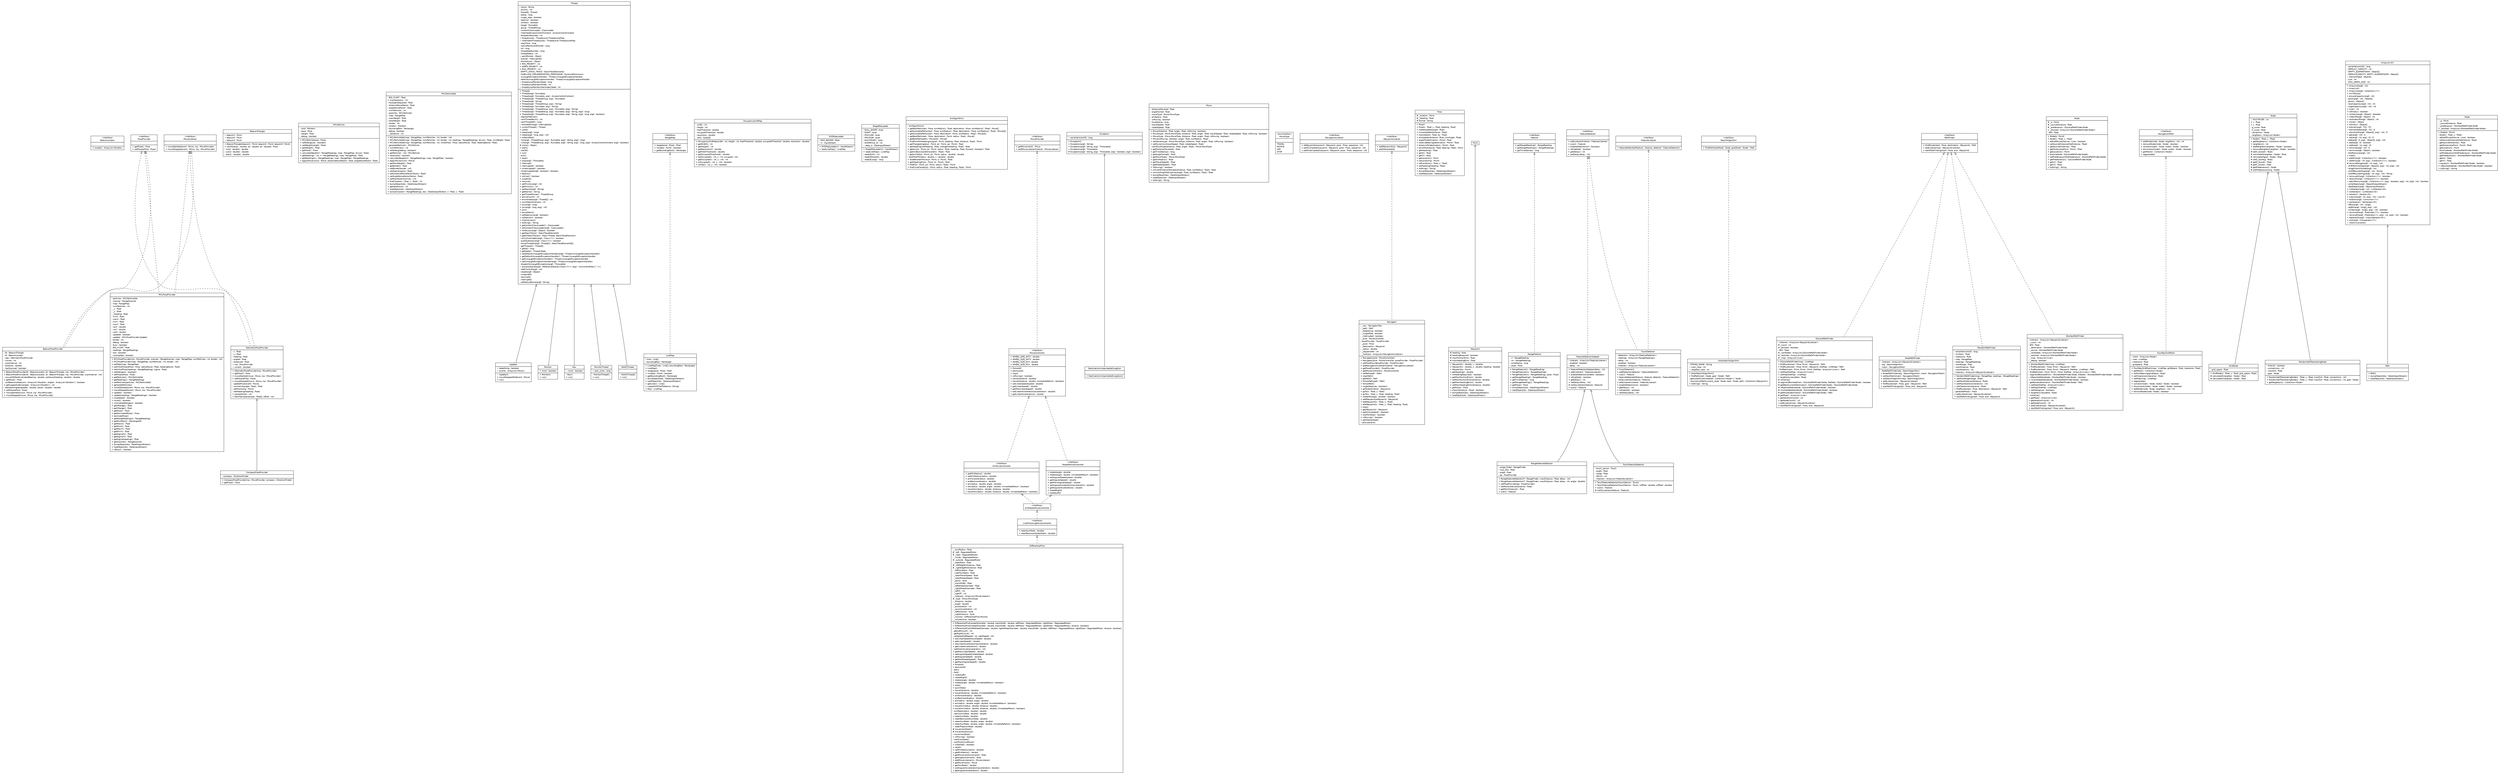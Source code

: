 #!/usr/local/bin/dot
#
# Class diagram 
# Generated by UMLGraph version R5_6-24-gf6e263 (http://www.umlgraph.org/)
#

digraph G {
	edge [fontname="Helvetica",fontsize=10,labelfontname="Helvetica",labelfontsize=10];
	node [fontname="Helvetica",fontsize=10,shape=plaintext];
	nodesep=0.25;
	ranksep=0.5;
	// lejos.robotics.localization.BeaconLocator
	c0 [label=<<table title="lejos.robotics.localization.BeaconLocator" border="0" cellborder="1" cellspacing="0" cellpadding="2" port="p">
		<tr><td><table border="0" cellspacing="0" cellpadding="1">
<tr><td align="center" balign="center"> &#171;interface&#187; </td></tr>
<tr><td align="center" balign="center"> BeaconLocator </td></tr>
		</table></td></tr>
		<tr><td><table border="0" cellspacing="0" cellpadding="1">
<tr><td align="left" balign="left">  </td></tr>
		</table></td></tr>
		<tr><td><table border="0" cellspacing="0" cellpadding="1">
<tr><td align="left" balign="left"><font face="Helvetica-Oblique" point-size="10.0"> + locate() : ArrayList&lt;Double&gt; </font></td></tr>
		</table></td></tr>
		</table>>, URL="null", fontname="Helvetica", fontcolor="black", fontsize=10.0];
	// lejos.robotics.localization.BeaconPoseProvider
	c1 [label=<<table title="lejos.robotics.localization.BeaconPoseProvider" border="0" cellborder="1" cellspacing="0" cellpadding="2" port="p">
		<tr><td><table border="0" cellspacing="0" cellpadding="1">
<tr><td align="center" balign="center"> BeaconPoseProvider </td></tr>
		</table></td></tr>
		<tr><td><table border="0" cellspacing="0" cellpadding="1">
<tr><td align="left" balign="left"> - bt : BeaconTriangle </td></tr>
<tr><td align="left" balign="left"> - bl : BeaconLocator </td></tr>
<tr><td align="left" balign="left"> - opp : OdometryPoseProvider </td></tr>
<tr><td align="left" balign="left"> - moves : int </td></tr>
<tr><td align="left" balign="left"> - scanInterval : int </td></tr>
<tr><td align="left" balign="left"> - distance : double </td></tr>
<tr><td align="left" balign="left"> - hasScanned : boolean </td></tr>
		</table></td></tr>
		<tr><td><table border="0" cellspacing="0" cellpadding="1">
<tr><td align="left" balign="left"> + BeaconPoseProvider(bl : BeaconLocator, bt : BeaconTriangle, mp : MoveProvider) </td></tr>
<tr><td align="left" balign="left"> + BeaconPoseProvider(bl : BeaconLocator, bt : BeaconTriangle, mp : MoveProvider, scanInterval : int) </td></tr>
<tr><td align="left" balign="left"> - convertToRelative(robotBearing : double, cartesianHeading : double) : double </td></tr>
<tr><td align="left" balign="left"> + getPose() : Pose </td></tr>
<tr><td align="left" balign="left"> - sortBeacons(beacons : ArrayList&lt;Double&gt;, angles : ArrayList&lt;Double&gt;) : boolean </td></tr>
<tr><td align="left" balign="left"> + getLargestIndex(angles : ArrayList&lt;Double&gt;) : int </td></tr>
<tr><td align="left" balign="left"> - betweenAngles(greater : double, lesser : double) : double </td></tr>
<tr><td align="left" balign="left"> + setPose(aPose : Pose) </td></tr>
<tr><td align="left" balign="left"> + moveStarted(move : Move, mp : MoveProvider) </td></tr>
<tr><td align="left" balign="left"> + moveStopped(move : Move, mp : MoveProvider) </td></tr>
		</table></td></tr>
		</table>>, URL="null", fontname="Helvetica", fontcolor="black", fontsize=10.0];
	// lejos.robotics.localization.BeaconTriangle
	c2 [label=<<table title="lejos.robotics.localization.BeaconTriangle" border="0" cellborder="1" cellspacing="0" cellpadding="2" port="p">
		<tr><td><table border="0" cellspacing="0" cellpadding="1">
<tr><td align="center" balign="center"> BeaconTriangle </td></tr>
		</table></td></tr>
		<tr><td><table border="0" cellspacing="0" cellpadding="1">
<tr><td align="left" balign="left"> ~ beacon1 : Point </td></tr>
<tr><td align="left" balign="left"> ~ beacon2 : Point </td></tr>
<tr><td align="left" balign="left"> ~ beacon3 : Point </td></tr>
		</table></td></tr>
		<tr><td><table border="0" cellspacing="0" cellpadding="1">
<tr><td align="left" balign="left"> + BeaconTriangle(beacon1 : Point, beacon2 : Point, beacon3 : Point) </td></tr>
<tr><td align="left" balign="left"> + calcPose(a1 : double, a2 : double, a3 : double) : Pose </td></tr>
<tr><td align="left" balign="left"> - sin(d : double) : double </td></tr>
<tr><td align="left" balign="left"> - cos(d : double) : double </td></tr>
<tr><td align="left" balign="left"> - atan(r : double) : double </td></tr>
		</table></td></tr>
		</table>>, URL="null", fontname="Helvetica", fontcolor="black", fontsize=10.0];
	// lejos.robotics.localization.CompassPoseProvider
	c3 [label=<<table title="lejos.robotics.localization.CompassPoseProvider" border="0" cellborder="1" cellspacing="0" cellpadding="2" port="p">
		<tr><td><table border="0" cellspacing="0" cellpadding="1">
<tr><td align="center" balign="center"> CompassPoseProvider </td></tr>
		</table></td></tr>
		<tr><td><table border="0" cellspacing="0" cellpadding="1">
<tr><td align="left" balign="left"> - compass : DirectionFinder </td></tr>
		</table></td></tr>
		<tr><td><table border="0" cellspacing="0" cellpadding="1">
<tr><td align="left" balign="left"> + CompassPoseProvider(mp : MoveProvider, compass : DirectionFinder) </td></tr>
<tr><td align="left" balign="left"> + getPose() : Pose </td></tr>
		</table></td></tr>
		</table>>, URL="null", fontname="Helvetica", fontcolor="black", fontsize=10.0];
	// lejos.robotics.localization.MCLParticle
	c4 [label=<<table title="lejos.robotics.localization.MCLParticle" border="0" cellborder="1" cellspacing="0" cellpadding="2" port="p">
		<tr><td><table border="0" cellspacing="0" cellpadding="1">
<tr><td align="center" balign="center"> MCLParticle </td></tr>
		</table></td></tr>
		<tr><td><table border="0" cellspacing="0" cellpadding="1">
<tr><td align="left" balign="left"> - rand : Random </td></tr>
<tr><td align="left" balign="left"> - pose : Pose </td></tr>
<tr><td align="left" balign="left"> - weight : float </td></tr>
<tr><td align="left" balign="left"> - debug : boolean </td></tr>
		</table></td></tr>
		<tr><td><table border="0" cellspacing="0" cellpadding="1">
<tr><td align="left" balign="left"> + MCLParticle(pose : Pose) </td></tr>
<tr><td align="left" balign="left"> + setDebug(yes : boolean) </td></tr>
<tr><td align="left" balign="left"> + setWeight(weight : float) </td></tr>
<tr><td align="left" balign="left"> + getWeight() : float </td></tr>
<tr><td align="left" balign="left"> + getPose() : Pose </td></tr>
<tr><td align="left" balign="left"> + calculateWeight(rr : RangeReadings, map : RangeMap, divisor : float) </td></tr>
<tr><td align="left" balign="left"> + getReading(i : int, rr : RangeReadings, map : RangeMap) : float </td></tr>
<tr><td align="left" balign="left"> + getReadings(rr : RangeReadings, map : RangeMap) : RangeReadings </td></tr>
<tr><td align="left" balign="left"> + applyMove(move : Move, distanceNoiseFactor : float, angleNoiseFactor : float) </td></tr>
		</table></td></tr>
		</table>>, URL="null", fontname="Helvetica", fontcolor="black", fontsize=10.0];
	// lejos.robotics.localization.MCLParticleSet
	c5 [label=<<table title="lejos.robotics.localization.MCLParticleSet" border="0" cellborder="1" cellspacing="0" cellpadding="2" port="p">
		<tr><td><table border="0" cellspacing="0" cellpadding="1">
<tr><td align="center" balign="center"> MCLParticleSet </td></tr>
		</table></td></tr>
		<tr><td><table border="0" cellspacing="0" cellpadding="1">
<tr><td align="left" balign="left"> - BIG_FLOAT : float </td></tr>
<tr><td align="left" balign="left"> + maxIterations : int </td></tr>
<tr><td align="left" balign="left"> - twoSigmaSquared : float </td></tr>
<tr><td align="left" balign="left"> - distanceNoiseFactor : float </td></tr>
<tr><td align="left" balign="left"> - angleNoiseFactor : float </td></tr>
<tr><td align="left" balign="left"> - numParticles : int </td></tr>
<tr><td align="left" balign="left"> - particles : MCLParticle[] </td></tr>
<tr><td align="left" balign="left"> - map : RangeMap </td></tr>
<tr><td align="left" balign="left"> - maxWeight : float </td></tr>
<tr><td align="left" balign="left"> - totalWeight : float </td></tr>
<tr><td align="left" balign="left"> - border : int </td></tr>
<tr><td align="left" balign="left"> - random : Random </td></tr>
<tr><td align="left" balign="left"> - boundingRect : Rectangle </td></tr>
<tr><td align="left" balign="left"> - debug : boolean </td></tr>
<tr><td align="left" balign="left"> - _iterations : int </td></tr>
		</table></td></tr>
		<tr><td><table border="0" cellspacing="0" cellpadding="1">
<tr><td align="left" balign="left"> + MCLParticleSet(map : RangeMap, numParticles : int, border : int) </td></tr>
<tr><td align="left" balign="left"> + MCLParticleSet(map : RangeMap, numParticles : int, border : int, readings : RangeReadings, divisor : float, minWeight : float) </td></tr>
<tr><td align="left" balign="left"> + MCLParticleSet(map : RangeMap, numParticles : int, initialPose : Pose, radiusNoise : float, headingNoise : float) </td></tr>
<tr><td align="left" balign="left"> - generateParticle() : MCLParticle </td></tr>
<tr><td align="left" balign="left"> + numParticles() : int </td></tr>
<tr><td align="left" balign="left"> + setDebug(debug : boolean) </td></tr>
<tr><td align="left" balign="left"> + getParticle(i : int) : MCLParticle </td></tr>
<tr><td align="left" balign="left"> + resample() : boolean </td></tr>
<tr><td align="left" balign="left"> + calculateWeights(rr : RangeReadings, map : RangeMap) : boolean </td></tr>
<tr><td align="left" balign="left"> + applyMove(move : Move) </td></tr>
<tr><td align="left" balign="left"> + getMaxWeight() : float </td></tr>
<tr><td align="left" balign="left"> + getBorder() : float </td></tr>
<tr><td align="left" balign="left"> + setBorder(border : int) </td></tr>
<tr><td align="left" balign="left"> + setSigma(sigma : float) </td></tr>
<tr><td align="left" balign="left"> + setDistanceNoiseFactor(factor : float) </td></tr>
<tr><td align="left" balign="left"> + setAngleNoiseFactor(factor : float) </td></tr>
<tr><td align="left" balign="left"> + setMaxIterations(max : int) </td></tr>
<tr><td align="left" balign="left"> + findClosest(x : float, y : float) : int </td></tr>
<tr><td align="left" balign="left"> + dumpObject(dos : DataOutputStream) </td></tr>
<tr><td align="left" balign="left"> + getIterations() : int </td></tr>
<tr><td align="left" balign="left"> + loadObject(dis : DataInputStream) </td></tr>
<tr><td align="left" balign="left"> + dumpClosest(rr : RangeReadings, dos : DataOutputStream, x : float, y : float) </td></tr>
		</table></td></tr>
		</table>>, URL="null", fontname="Helvetica", fontcolor="black", fontsize=10.0];
	// lejos.robotics.localization.MCLPoseProvider
	c6 [label=<<table title="lejos.robotics.localization.MCLPoseProvider" border="0" cellborder="1" cellspacing="0" cellpadding="2" port="p">
		<tr><td><table border="0" cellspacing="0" cellpadding="1">
<tr><td align="center" balign="center"> MCLPoseProvider </td></tr>
		</table></td></tr>
		<tr><td><table border="0" cellspacing="0" cellpadding="1">
<tr><td align="left" balign="left"> - particles : MCLParticleSet </td></tr>
<tr><td align="left" balign="left"> - scanner : RangeScanner </td></tr>
<tr><td align="left" balign="left"> - map : RangeMap </td></tr>
<tr><td align="left" balign="left"> - numParticles : int </td></tr>
<tr><td align="left" balign="left"> - _x : float </td></tr>
<tr><td align="left" balign="left"> - _y : float </td></tr>
<tr><td align="left" balign="left"> - _heading : float </td></tr>
<tr><td align="left" balign="left"> - minX : float </td></tr>
<tr><td align="left" balign="left"> - maxX : float </td></tr>
<tr><td align="left" balign="left"> - minY : float </td></tr>
<tr><td align="left" balign="left"> - maxY : float </td></tr>
<tr><td align="left" balign="left"> - varX : double </td></tr>
<tr><td align="left" balign="left"> - varY : double </td></tr>
<tr><td align="left" balign="left"> - varH : double </td></tr>
<tr><td align="left" balign="left"> - updated : boolean </td></tr>
<tr><td align="left" balign="left"> - updater : MCLPoseProvider.Updater </td></tr>
<tr><td align="left" balign="left"> - border : int </td></tr>
<tr><td align="left" balign="left"> - debug : boolean </td></tr>
<tr><td align="left" balign="left"> - busy : boolean </td></tr>
<tr><td align="left" balign="left"> - BIG_FLOAT : float </td></tr>
<tr><td align="left" balign="left"> - readings : RangeReadings </td></tr>
<tr><td align="left" balign="left"> - lost : boolean </td></tr>
<tr><td align="left" balign="left"> - incomplete : boolean </td></tr>
		</table></td></tr>
		<tr><td><table border="0" cellspacing="0" cellpadding="1">
<tr><td align="left" balign="left"> + MCLPoseProvider(mp : MoveProvider, scanner : RangeScanner, map : RangeMap, numParticles : int, border : int) </td></tr>
<tr><td align="left" balign="left"> + MCLPoseProvider(map : RangeMap, numParticles : int, border : int) </td></tr>
<tr><td align="left" balign="left"> + setMap(map : RangeMap) </td></tr>
<tr><td align="left" balign="left"> + setInitialPose(aPose : Pose, radiusNoise : float, headingNoise : float) </td></tr>
<tr><td align="left" balign="left"> + setInitialPose(readings : RangeReadings, sigma : float) </td></tr>
<tr><td align="left" balign="left"> + setDebug(on : boolean) </td></tr>
<tr><td align="left" balign="left"> + setPose(aPose : Pose) </td></tr>
<tr><td align="left" balign="left"> + getParticles() : MCLParticleSet </td></tr>
<tr><td align="left" balign="left"> + getReadings() : RangeReadings </td></tr>
<tr><td align="left" balign="left"> + setParticles(particles : MCLParticleSet) </td></tr>
<tr><td align="left" balign="left"> + generateParticles() </td></tr>
<tr><td align="left" balign="left"> + moveStarted(event : Move, mp : MoveProvider) </td></tr>
<tr><td align="left" balign="left"> + moveStopped(event : Move, mp : MoveProvider) </td></tr>
<tr><td align="left" balign="left"> + update() : boolean </td></tr>
<tr><td align="left" balign="left"> + update(readings : RangeReadings) : boolean </td></tr>
<tr><td align="left" balign="left"> + isUpdated() : boolean </td></tr>
<tr><td align="left" balign="left"> + isLost() : boolean </td></tr>
<tr><td align="left" balign="left"> + incompleteRanges() : boolean </td></tr>
<tr><td align="left" balign="left"> + getXRange() : float </td></tr>
<tr><td align="left" balign="left"> + getYRange() : float </td></tr>
<tr><td align="left" balign="left"> + getPose() : Pose </td></tr>
<tr><td align="left" balign="left"> + getEstimatedPose() : Pose </td></tr>
<tr><td align="left" balign="left"> + estimatePose() </td></tr>
<tr><td align="left" balign="left"> + getRangeReadings() : RangeReadings </td></tr>
<tr><td align="left" balign="left"> + getErrorRect() : Rectangle2D </td></tr>
<tr><td align="left" balign="left"> + getMaxX() : float </td></tr>
<tr><td align="left" balign="left"> + getMinX() : float </td></tr>
<tr><td align="left" balign="left"> + getMaxY() : float </td></tr>
<tr><td align="left" balign="left"> + getMinY() : float </td></tr>
<tr><td align="left" balign="left"> + getSigmaX() : float </td></tr>
<tr><td align="left" balign="left"> + getSigmaY() : float </td></tr>
<tr><td align="left" balign="left"> + getSigmaHeading() : float </td></tr>
<tr><td align="left" balign="left"> + getScanner() : RangeScanner </td></tr>
<tr><td align="left" balign="left"> + dumpObject(dos : DataOutputStream) </td></tr>
<tr><td align="left" balign="left"> + loadObject(dis : DataInputStream) </td></tr>
<tr><td align="left" balign="left"> + isBusy() : boolean </td></tr>
		</table></td></tr>
		</table>>, URL="null", fontname="Helvetica", fontcolor="black", fontsize=10.0];
	// lejos.robotics.localization.MCLPoseProvider.Updater
	c7 [label=<<table title="lejos.robotics.localization.MCLPoseProvider.Updater" border="0" cellborder="1" cellspacing="0" cellpadding="2" port="p">
		<tr><td><table border="0" cellspacing="0" cellpadding="1">
<tr><td align="center" balign="center"> Updater </td></tr>
		</table></td></tr>
		<tr><td><table border="0" cellspacing="0" cellpadding="1">
<tr><td align="left" balign="left"> ~ keepGoing : boolean </td></tr>
<tr><td align="left" balign="left"> ~ events : ArrayList&lt;Move&gt; </td></tr>
		</table></td></tr>
		<tr><td><table border="0" cellspacing="0" cellpadding="1">
<tr><td align="left" balign="left"> ~ Updater() </td></tr>
<tr><td align="left" balign="left"> + moveStopped(theEvent : Move) </td></tr>
<tr><td align="left" balign="left"> + run() </td></tr>
		</table></td></tr>
		</table>>, URL="null", fontname="Helvetica", fontcolor="black", fontsize=10.0];
	// lejos.robotics.localization.OdometryPoseProvider
	c8 [label=<<table title="lejos.robotics.localization.OdometryPoseProvider" border="0" cellborder="1" cellspacing="0" cellpadding="2" port="p">
		<tr><td><table border="0" cellspacing="0" cellpadding="1">
<tr><td align="center" balign="center"> OdometryPoseProvider </td></tr>
		</table></td></tr>
		<tr><td><table border="0" cellspacing="0" cellpadding="1">
<tr><td align="left" balign="left"> - x : float </td></tr>
<tr><td align="left" balign="left"> - y : float </td></tr>
<tr><td align="left" balign="left"> - heading : float </td></tr>
<tr><td align="left" balign="left"> - angle0 : float </td></tr>
<tr><td align="left" balign="left"> - distance0 : float </td></tr>
<tr><td align="left" balign="left"> ~ mp : MoveProvider </td></tr>
<tr><td align="left" balign="left"> ~ current : boolean </td></tr>
		</table></td></tr>
		<tr><td><table border="0" cellspacing="0" cellpadding="1">
<tr><td align="left" balign="left"> + OdometryPoseProvider(mp : MoveProvider) </td></tr>
<tr><td align="left" balign="left"> + getPose() : Pose </td></tr>
<tr><td align="left" balign="left"> + moveStarted(move : Move, mp : MoveProvider) </td></tr>
<tr><td align="left" balign="left"> + setPose(aPose : Pose) </td></tr>
<tr><td align="left" balign="left"> + moveStopped(move : Move, mp : MoveProvider) </td></tr>
<tr><td align="left" balign="left"> - updatePose(event : Move) </td></tr>
<tr><td align="left" balign="left"> - normalize(angle : float) : float </td></tr>
<tr><td align="left" balign="left"> - setPosition(p : Point) </td></tr>
<tr><td align="left" balign="left"> - setHeading(heading : float) </td></tr>
<tr><td align="left" balign="left"> + sampleSize() : int </td></tr>
<tr><td align="left" balign="left"> + fetchSample(sample : float[], offset : int) </td></tr>
		</table></td></tr>
		</table>>, URL="null", fontname="Helvetica", fontcolor="black", fontsize=10.0];
	// lejos.robotics.localization.PoseProvider
	c9 [label=<<table title="lejos.robotics.localization.PoseProvider" border="0" cellborder="1" cellspacing="0" cellpadding="2" port="p">
		<tr><td><table border="0" cellspacing="0" cellpadding="1">
<tr><td align="center" balign="center"> &#171;interface&#187; </td></tr>
<tr><td align="center" balign="center"> PoseProvider </td></tr>
		</table></td></tr>
		<tr><td><table border="0" cellspacing="0" cellpadding="1">
<tr><td align="left" balign="left">  </td></tr>
		</table></td></tr>
		<tr><td><table border="0" cellspacing="0" cellpadding="1">
<tr><td align="left" balign="left"><font face="Helvetica-Oblique" point-size="10.0"> + getPose() : Pose </font></td></tr>
<tr><td align="left" balign="left"><font face="Helvetica-Oblique" point-size="10.0"> + setPose(aPose : Pose) </font></td></tr>
		</table></td></tr>
		</table>>, URL="null", fontname="Helvetica", fontcolor="black", fontsize=10.0];
	// lejos.robotics.mapping.LineMap
	c10 [label=<<table title="lejos.robotics.mapping.LineMap" border="0" cellborder="1" cellspacing="0" cellpadding="2" port="p">
		<tr><td><table border="0" cellspacing="0" cellpadding="1">
<tr><td align="center" balign="center"> LineMap </td></tr>
		</table></td></tr>
		<tr><td><table border="0" cellspacing="0" cellpadding="1">
<tr><td align="left" balign="left"> - lines : Line[] </td></tr>
<tr><td align="left" balign="left"> - boundingRect : Rectangle </td></tr>
		</table></td></tr>
		<tr><td><table border="0" cellspacing="0" cellpadding="1">
<tr><td align="left" balign="left"> + LineMap(lines : Line[], boundingRect : Rectangle) </td></tr>
<tr><td align="left" balign="left"> + LineMap() </td></tr>
<tr><td align="left" balign="left"> + range(pose : Pose) : float </td></tr>
<tr><td align="left" balign="left"> + inside(p : Point) : boolean </td></tr>
<tr><td align="left" balign="left"> + getBoundingRect() : Rectangle </td></tr>
<tr><td align="left" balign="left"> + dumpObject(dos : DataOutputStream) </td></tr>
<tr><td align="left" balign="left"> + loadObject(dis : DataInputStream) </td></tr>
<tr><td align="left" balign="left"> + getLines() : Line[] </td></tr>
<tr><td align="left" balign="left"> + createSVGFile(fileName : String) </td></tr>
<tr><td align="left" balign="left"> + flip() : LineMap </td></tr>
		</table></td></tr>
		</table>>, URL="null", fontname="Helvetica", fontcolor="black", fontsize=10.0];
	// lejos.robotics.mapping.OccupancyGridMap
	c11 [label=<<table title="lejos.robotics.mapping.OccupancyGridMap" border="0" cellborder="1" cellspacing="0" cellpadding="2" port="p">
		<tr><td><table border="0" cellspacing="0" cellpadding="1">
<tr><td align="center" balign="center"> OccupancyGridMap </td></tr>
		</table></td></tr>
		<tr><td><table border="0" cellspacing="0" cellpadding="1">
<tr><td align="left" balign="left"> - width : int </td></tr>
<tr><td align="left" balign="left"> - height : int </td></tr>
<tr><td align="left" balign="left"> - freeThreshold : double </td></tr>
<tr><td align="left" balign="left"> - occupiedThreshold : double </td></tr>
<tr><td align="left" balign="left"> - resolution : double </td></tr>
<tr><td align="left" balign="left"> - cells : byte[][] </td></tr>
		</table></td></tr>
		<tr><td><table border="0" cellspacing="0" cellpadding="1">
<tr><td align="left" balign="left"> + OccupancyGridMap(width : int, height : int, freeThreshold : double, occupiedThreshold : double, resolution : double) </td></tr>
<tr><td align="left" balign="left"> + getWidth() : int </td></tr>
<tr><td align="left" balign="left"> + getHeight() : int </td></tr>
<tr><td align="left" balign="left"> + getResolution() : double </td></tr>
<tr><td align="left" balign="left"> + getFreeThreshold() : double </td></tr>
<tr><td align="left" balign="left"> + getOccupiedThreshold() : double </td></tr>
<tr><td align="left" balign="left"> + setOccupied(x : int, y : int, occupied : int) </td></tr>
<tr><td align="left" balign="left"> + getOccupied(x : int, y : int) : int </td></tr>
<tr><td align="left" balign="left"> + isOccupied(x : int, y : int) : boolean </td></tr>
<tr><td align="left" balign="left"> + isFree(x : int, y : int) : boolean </td></tr>
		</table></td></tr>
		</table>>, URL="null", fontname="Helvetica", fontcolor="black", fontsize=10.0];
	// lejos.robotics.mapping.RangeMap
	c12 [label=<<table title="lejos.robotics.mapping.RangeMap" border="0" cellborder="1" cellspacing="0" cellpadding="2" port="p">
		<tr><td><table border="0" cellspacing="0" cellpadding="1">
<tr><td align="center" balign="center"> &#171;interface&#187; </td></tr>
<tr><td align="center" balign="center"> RangeMap </td></tr>
		</table></td></tr>
		<tr><td><table border="0" cellspacing="0" cellpadding="1">
<tr><td align="left" balign="left">  </td></tr>
		</table></td></tr>
		<tr><td><table border="0" cellspacing="0" cellpadding="1">
<tr><td align="left" balign="left"><font face="Helvetica-Oblique" point-size="10.0"> + range(pose : Pose) : float </font></td></tr>
<tr><td align="left" balign="left"><font face="Helvetica-Oblique" point-size="10.0"> + inside(p : Point) : boolean </font></td></tr>
<tr><td align="left" balign="left"><font face="Helvetica-Oblique" point-size="10.0"> + getBoundingRect() : Rectangle </font></td></tr>
		</table></td></tr>
		</table>>, URL="null", fontname="Helvetica", fontcolor="black", fontsize=10.0];
	// lejos.robotics.mapping.SVGMapLoader
	c13 [label=<<table title="lejos.robotics.mapping.SVGMapLoader" border="0" cellborder="1" cellspacing="0" cellpadding="2" port="p">
		<tr><td><table border="0" cellspacing="0" cellpadding="1">
<tr><td align="center" balign="center"> SVGMapLoader </td></tr>
		</table></td></tr>
		<tr><td><table border="0" cellspacing="0" cellpadding="1">
<tr><td align="left" balign="left"> - MAX_BOUND : float </td></tr>
<tr><td align="left" balign="left"> - in : InputStream </td></tr>
		</table></td></tr>
		<tr><td><table border="0" cellspacing="0" cellpadding="1">
<tr><td align="left" balign="left"> + SVGMapLoader(in : InputStream) </td></tr>
<tr><td align="left" balign="left"> + readLineMap() : LineMap </td></tr>
		</table></td></tr>
		</table>>, URL="null", fontname="Helvetica", fontcolor="black", fontsize=10.0];
	// lejos.robotics.mapping.ShapefileLoader
	c14 [label=<<table title="lejos.robotics.mapping.ShapefileLoader" border="0" cellborder="1" cellspacing="0" cellpadding="2" port="p">
		<tr><td><table border="0" cellspacing="0" cellpadding="1">
<tr><td align="center" balign="center"> ShapefileLoader </td></tr>
		</table></td></tr>
		<tr><td><table border="0" cellspacing="0" cellpadding="1">
<tr><td align="left" balign="left"> - NULL_SHAPE : byte </td></tr>
<tr><td align="left" balign="left"> - POINT : byte </td></tr>
<tr><td align="left" balign="left"> - POLYLINE : byte </td></tr>
<tr><td align="left" balign="left"> - POLYGON : byte </td></tr>
<tr><td align="left" balign="left"> - MULTIPOINT : byte </td></tr>
<tr><td align="left" balign="left"> - SHAPEFILE_ID : int </td></tr>
<tr><td align="left" balign="left"> ~ data_is : DataInputStream </td></tr>
		</table></td></tr>
		<tr><td><table border="0" cellspacing="0" cellpadding="1">
<tr><td align="left" balign="left"> + ShapefileLoader(in : InputStream) </td></tr>
<tr><td align="left" balign="left"> + readLineMap() : LineMap </td></tr>
<tr><td align="left" balign="left"> - readLEInt() : int </td></tr>
<tr><td align="left" balign="left"> - readLEDouble() : double </td></tr>
<tr><td align="left" balign="left"> - readLELong() : long </td></tr>
		</table></td></tr>
		</table>>, URL="null", fontname="Helvetica", fontcolor="black", fontsize=10.0];
	// lejos.robotics.navigation.ArcAlgorithms
	c15 [label=<<table title="lejos.robotics.navigation.ArcAlgorithms" border="0" cellborder="1" cellspacing="0" cellpadding="2" port="p">
		<tr><td><table border="0" cellspacing="0" cellpadding="1">
<tr><td align="center" balign="center"> ArcAlgorithms </td></tr>
		</table></td></tr>
		<tr><td><table border="0" cellspacing="0" cellpadding="1">
<tr><td align="left" balign="left">  </td></tr>
		</table></td></tr>
		<tr><td><table border="0" cellspacing="0" cellpadding="1">
<tr><td align="left" balign="left"> - ArcAlgorithms() </td></tr>
<tr><td align="left" balign="left"> + getBestPath(start : Pose, turnRadius1 : float, destination : Pose, turnRadius2 : float) : Move[] </td></tr>
<tr><td align="left" balign="left"> + getAvailablePaths(start : Pose, turnRadius1 : float, destination : Pose, turnRadius2 : float) : Move[][] </td></tr>
<tr><td align="left" balign="left"> + getAvailablePaths(start : Pose, destination : Point, turnRadius : float) : Move[][] </td></tr>
<tr><td align="left" balign="left"> + getBestPath(start : Pose, destination : Point, radius : float) : Move[] </td></tr>
<tr><td align="left" balign="left"> + getBestPath(paths : Move[][]) : Move[] </td></tr>
<tr><td align="left" balign="left"> + findPointOnHeading(original : Point, heading : float, distance : float) : Point </td></tr>
<tr><td align="left" balign="left"> + getTriangleAngle(p1 : Point, p2 : Point, pa : Point) : float </td></tr>
<tr><td align="left" balign="left"> + getHeading(oldHeading : float, changeInHeading : float) : float </td></tr>
<tr><td align="left" balign="left"> + getArc(p1 : Point, p2 : Point, radius : float, heading : float, forward : boolean) : float </td></tr>
<tr><td align="left" balign="left"> + getArcBackward(forwardArc : float) : float </td></tr>
<tr><td align="left" balign="left"> + getArcOld(p1 : Point, p2 : Point, radius : double) : double </td></tr>
<tr><td align="left" balign="left"> - distP2toP3(radius : double, z : double) : double </td></tr>
<tr><td align="left" balign="left"> + distBetweenPoints(a : Point, b : Point) : float </td></tr>
<tr><td align="left" balign="left"> + getHeading(from : Point, to : Point) : float </td></tr>
<tr><td align="left" balign="left"> + findP2(c : Point, p3 : Point, radius : float) : Point </td></tr>
<tr><td align="left" balign="left"> + findCircleCenter(p1 : Point, radius : float, heading : float) : Point </td></tr>
		</table></td></tr>
		</table>>, URL="null", fontname="Helvetica", fontcolor="black", fontsize=10.0];
	// lejos.robotics.navigation.ArcMoveController
	c16 [label=<<table title="lejos.robotics.navigation.ArcMoveController" border="0" cellborder="1" cellspacing="0" cellpadding="2" port="p">
		<tr><td><table border="0" cellspacing="0" cellpadding="1">
<tr><td align="center" balign="center"> &#171;interface&#187; </td></tr>
<tr><td align="center" balign="center"> ArcMoveController </td></tr>
		</table></td></tr>
		<tr><td><table border="0" cellspacing="0" cellpadding="1">
<tr><td align="left" balign="left">  </td></tr>
		</table></td></tr>
		<tr><td><table border="0" cellspacing="0" cellpadding="1">
<tr><td align="left" balign="left"><font face="Helvetica-Oblique" point-size="10.0"> + getMinRadius() : double </font></td></tr>
<tr><td align="left" balign="left"><font face="Helvetica-Oblique" point-size="10.0"> + setMinRadius(radius : double) </font></td></tr>
<tr><td align="left" balign="left"><font face="Helvetica-Oblique" point-size="10.0"> + arcForward(radius : double) </font></td></tr>
<tr><td align="left" balign="left"><font face="Helvetica-Oblique" point-size="10.0"> + arcBackward(radius : double) </font></td></tr>
<tr><td align="left" balign="left"><font face="Helvetica-Oblique" point-size="10.0"> + arc(radius : double, angle : double) </font></td></tr>
<tr><td align="left" balign="left"><font face="Helvetica-Oblique" point-size="10.0"> + arc(radius : double, angle : double, immediateReturn : boolean) </font></td></tr>
<tr><td align="left" balign="left"><font face="Helvetica-Oblique" point-size="10.0"> + travelArc(radius : double, distance : double) </font></td></tr>
<tr><td align="left" balign="left"><font face="Helvetica-Oblique" point-size="10.0"> + travelArc(radius : double, distance : double, immediateReturn : boolean) </font></td></tr>
		</table></td></tr>
		</table>>, URL="null", fontname="Helvetica", fontcolor="black", fontsize=10.0];
	// lejos.robotics.navigation.ArcRotateMoveController
	c17 [label=<<table title="lejos.robotics.navigation.ArcRotateMoveController" border="0" cellborder="1" cellspacing="0" cellpadding="2" port="p">
		<tr><td><table border="0" cellspacing="0" cellpadding="1">
<tr><td align="center" balign="center"> &#171;interface&#187; </td></tr>
<tr><td align="center" balign="center"> ArcRotateMoveController </td></tr>
		</table></td></tr>
		</table>>, URL="null", fontname="Helvetica", fontcolor="black", fontsize=10.0];
	// lejos.robotics.navigation.DestinationUnreachableException
	c18 [label=<<table title="lejos.robotics.navigation.DestinationUnreachableException" border="0" cellborder="1" cellspacing="0" cellpadding="2" port="p">
		<tr><td><table border="0" cellspacing="0" cellpadding="1">
<tr><td align="center" balign="center"> DestinationUnreachableException </td></tr>
		</table></td></tr>
		<tr><td><table border="0" cellspacing="0" cellpadding="1">
<tr><td align="left" balign="left">  </td></tr>
		</table></td></tr>
		<tr><td><table border="0" cellspacing="0" cellpadding="1">
<tr><td align="left" balign="left"> + DestinationUnreachableException() </td></tr>
		</table></td></tr>
		</table>>, URL="null", fontname="Helvetica", fontcolor="black", fontsize=10.0];
	// lejos.robotics.navigation.DifferentialPilot
	c19 [label=<<table title="lejos.robotics.navigation.DifferentialPilot" border="0" cellborder="1" cellspacing="0" cellpadding="2" port="p">
		<tr><td><table border="0" cellspacing="0" cellpadding="1">
<tr><td align="center" balign="center"> DifferentialPilot </td></tr>
		</table></td></tr>
		<tr><td><table border="0" cellspacing="0" cellpadding="1">
<tr><td align="left" balign="left"> - _turnRadius : float </td></tr>
<tr><td align="left" balign="left"> # _left : RegulatedMotor </td></tr>
<tr><td align="left" balign="left"> # _right : RegulatedMotor </td></tr>
<tr><td align="left" balign="left"> - _inside : RegulatedMotor </td></tr>
<tr><td align="left" balign="left"> # _outside : RegulatedMotor </td></tr>
<tr><td align="left" balign="left"> - _steerRatio : float </td></tr>
<tr><td align="left" balign="left"> # _leftDegPerDistance : float </td></tr>
<tr><td align="left" balign="left"> # _rightDegPerDistance : float </td></tr>
<tr><td align="left" balign="left"> - _leftTurnRatio : float </td></tr>
<tr><td align="left" balign="left"> - _rightTurnRatio : float </td></tr>
<tr><td align="left" balign="left"> - _robotTravelSpeed : float </td></tr>
<tr><td align="left" balign="left"> - _robotRotateSpeed : float </td></tr>
<tr><td align="left" balign="left"> - _parity : byte </td></tr>
<tr><td align="left" balign="left"> - _trackWidth : float </td></tr>
<tr><td align="left" balign="left"> - _leftWheelDiameter : float </td></tr>
<tr><td align="left" balign="left"> - _rightWheelDiameter : float </td></tr>
<tr><td align="left" balign="left"> - _leftTC : int </td></tr>
<tr><td align="left" balign="left"> - _rightTC : int </td></tr>
<tr><td align="left" balign="left"> - _listeners : ArrayList&lt;MoveListener&gt; </td></tr>
<tr><td align="left" balign="left"> # _type : Move.MoveType </td></tr>
<tr><td align="left" balign="left"> - _distance : double </td></tr>
<tr><td align="left" balign="left"> - _angle : double </td></tr>
<tr><td align="left" balign="left"> - _acceleration : int </td></tr>
<tr><td align="left" balign="left"> - _quickAcceleration : int </td></tr>
<tr><td align="left" balign="left"> - _leftDirection : byte </td></tr>
<tr><td align="left" balign="left"> - _rightDirection : byte </td></tr>
<tr><td align="left" balign="left"> - _monitor : DifferentialPilot.Monitor </td></tr>
<tr><td align="left" balign="left"> - _moveActive : boolean </td></tr>
		</table></td></tr>
		<tr><td><table border="0" cellspacing="0" cellpadding="1">
<tr><td align="left" balign="left"> + DifferentialPilot(wheelDiameter : double, trackWidth : double, leftMotor : RegulatedMotor, rightMotor : RegulatedMotor) </td></tr>
<tr><td align="left" balign="left"> + DifferentialPilot(wheelDiameter : double, trackWidth : double, leftMotor : RegulatedMotor, rightMotor : RegulatedMotor, reverse : boolean) </td></tr>
<tr><td align="left" balign="left"> + DifferentialPilot(leftWheelDiameter : double, rightWheelDiameter : double, trackWidth : double, leftMotor : RegulatedMotor, rightMotor : RegulatedMotor, reverse : boolean) </td></tr>
<tr><td align="left" balign="left"> - getLeftCount() : int </td></tr>
<tr><td align="left" balign="left"> - getRightCount() : int </td></tr>
<tr><td align="left" balign="left"> - setSpeed(leftSpeed : int, rightSpeed : int) </td></tr>
<tr><td align="left" balign="left"> + setLinearSpeed(travelSpeed : double) </td></tr>
<tr><td align="left" balign="left"> + getLinearSpeed() : double </td></tr>
<tr><td align="left" balign="left"> + setLinearAcceleration(acceleration : double) </td></tr>
<tr><td align="left" balign="left"> + getLinearAcceleration() : double </td></tr>
<tr><td align="left" balign="left"> - setMotorAccel(acceleration : int) </td></tr>
<tr><td align="left" balign="left"> + getMaxLinearSpeed() : double </td></tr>
<tr><td align="left" balign="left"> + setAngularSpeed(rotateSpeed : double) </td></tr>
<tr><td align="left" balign="left"> + getAngularSpeed() : double </td></tr>
<tr><td align="left" balign="left"> + getMaxRotateSpeed() : float </td></tr>
<tr><td align="left" balign="left"> + getMaxAngularSpeed() : double </td></tr>
<tr><td align="left" balign="left"> + forward() </td></tr>
<tr><td align="left" balign="left"> + backward() </td></tr>
<tr><td align="left" balign="left"> - bak() </td></tr>
<tr><td align="left" balign="left"> - fwd() </td></tr>
<tr><td align="left" balign="left"> + rotateLeft() </td></tr>
<tr><td align="left" balign="left"> + rotateRight() </td></tr>
<tr><td align="left" balign="left"> + rotate(angle : double) </td></tr>
<tr><td align="left" balign="left"> + rotate(angle : double, immediateReturn : boolean) </td></tr>
<tr><td align="left" balign="left"> + stop() </td></tr>
<tr><td align="left" balign="left"> + quickStop() </td></tr>
<tr><td align="left" balign="left"> + travel(distance : double) </td></tr>
<tr><td align="left" balign="left"> + travel(distance : double, immediateReturn : boolean) </td></tr>
<tr><td align="left" balign="left"> + arcForward(radius : double) </td></tr>
<tr><td align="left" balign="left"> + arcBackward(radius : double) </td></tr>
<tr><td align="left" balign="left"> + arc(radius : double, angle : double) </td></tr>
<tr><td align="left" balign="left"> + arc(radius : double, angle : double, immediateReturn : boolean) </td></tr>
<tr><td align="left" balign="left"> + travelArc(radius : double, distance : double) </td></tr>
<tr><td align="left" balign="left"> + travelArc(radius : double, distance : double, immediateReturn : boolean) </td></tr>
<tr><td align="left" balign="left"> - turnRate(radius : double) : double </td></tr>
<tr><td align="left" balign="left"> - radius(turnRate : double) : double </td></tr>
<tr><td align="left" balign="left"> + steer(turnRate : double) </td></tr>
<tr><td align="left" balign="left"> + steerBackward(turnRate : double) </td></tr>
<tr><td align="left" balign="left"> + steer(turnRate : double, angle : double) </td></tr>
<tr><td align="left" balign="left"> + steer(turnRate : double, angle : double, immediateReturn : boolean) </td></tr>
<tr><td align="left" balign="left"> ~ steerPrep(turnRate : double) </td></tr>
<tr><td align="left" balign="left"> # movementStart() </td></tr>
<tr><td align="left" balign="left"> # movementActive() </td></tr>
<tr><td align="left" balign="left"> - movementStop() </td></tr>
<tr><td align="left" balign="left"> + isMoving() : boolean </td></tr>
<tr><td align="left" balign="left"> - waitComplete() </td></tr>
<tr><td align="left" balign="left"> - waitForActiveMove() </td></tr>
<tr><td align="left" balign="left"> + isStalled() : boolean </td></tr>
<tr><td align="left" balign="left"> + reset() </td></tr>
<tr><td align="left" balign="left"> + setMinRadius(radius : double) </td></tr>
<tr><td align="left" balign="left"> + getMinRadius() : double </td></tr>
<tr><td align="left" balign="left"> + getMovementIncrement() : float </td></tr>
<tr><td align="left" balign="left"> + getAngleIncrement() : float </td></tr>
<tr><td align="left" balign="left"> + addMoveListener(m : MoveListener) </td></tr>
<tr><td align="left" balign="left"> + getMovement() : Move </td></tr>
<tr><td align="left" balign="left"> + getTurnRate() : double </td></tr>
<tr><td align="left" balign="left"> + setAngularAcceleration(acceleration : double) </td></tr>
<tr><td align="left" balign="left"> + getAngularAcceleration() : double </td></tr>
		</table></td></tr>
		</table>>, URL="null", fontname="Helvetica", fontcolor="black", fontsize=10.0];
	// lejos.robotics.navigation.DifferentialPilot.Monitor
	c20 [label=<<table title="lejos.robotics.navigation.DifferentialPilot.Monitor" border="0" cellborder="1" cellspacing="0" cellpadding="2" port="p">
		<tr><td><table border="0" cellspacing="0" cellpadding="1">
<tr><td align="center" balign="center"> Monitor </td></tr>
		</table></td></tr>
		<tr><td><table border="0" cellspacing="0" cellpadding="1">
<tr><td align="left" balign="left"> + more : boolean </td></tr>
		</table></td></tr>
		<tr><td><table border="0" cellspacing="0" cellpadding="1">
<tr><td align="left" balign="left"> + Monitor() </td></tr>
<tr><td align="left" balign="left"> + run() </td></tr>
		</table></td></tr>
		</table>>, URL="null", fontname="Helvetica", fontcolor="black", fontsize=10.0];
	// lejos.robotics.navigation.LineFollowingMoveController
	c21 [label=<<table title="lejos.robotics.navigation.LineFollowingMoveController" border="0" cellborder="1" cellspacing="0" cellpadding="2" port="p">
		<tr><td><table border="0" cellspacing="0" cellpadding="1">
<tr><td align="center" balign="center"> &#171;interface&#187; </td></tr>
<tr><td align="center" balign="center"> LineFollowingMoveController </td></tr>
		</table></td></tr>
		<tr><td><table border="0" cellspacing="0" cellpadding="1">
<tr><td align="left" balign="left">  </td></tr>
		</table></td></tr>
		<tr><td><table border="0" cellspacing="0" cellpadding="1">
<tr><td align="left" balign="left"><font face="Helvetica-Oblique" point-size="10.0"> + steer(turnRate : double) </font></td></tr>
<tr><td align="left" balign="left"><font face="Helvetica-Oblique" point-size="10.0"> + steerBackward(steerRatio : double) </font></td></tr>
		</table></td></tr>
		</table>>, URL="null", fontname="Helvetica", fontcolor="black", fontsize=10.0];
	// lejos.robotics.navigation.Move
	c22 [label=<<table title="lejos.robotics.navigation.Move" border="0" cellborder="1" cellspacing="0" cellpadding="2" port="p">
		<tr><td><table border="0" cellspacing="0" cellpadding="1">
<tr><td align="center" balign="center"> Move </td></tr>
		</table></td></tr>
		<tr><td><table border="0" cellspacing="0" cellpadding="1">
<tr><td align="left" balign="left"> - distanceTraveled : float </td></tr>
<tr><td align="left" balign="left"> - angleTurned : float </td></tr>
<tr><td align="left" balign="left"> - moveType : Move.MoveType </td></tr>
<tr><td align="left" balign="left"> - arcRadius : float </td></tr>
<tr><td align="left" balign="left"> - isMoving : boolean </td></tr>
<tr><td align="left" balign="left"> - timeStamp : long </td></tr>
<tr><td align="left" balign="left"> - travelSpeed : float </td></tr>
<tr><td align="left" balign="left"> - rotateSpeed : float </td></tr>
		</table></td></tr>
		<tr><td><table border="0" cellspacing="0" cellpadding="1">
<tr><td align="left" balign="left"> + Move(distance : float, angle : float, isMoving : boolean) </td></tr>
<tr><td align="left" balign="left"> + Move(type : Move.MoveType, distance : float, angle : float, travelSpeed : float, rotateSpeed : float, isMoving : boolean) </td></tr>
<tr><td align="left" balign="left"> + Move(type : Move.MoveType, distance : float, angle : float, isMoving : boolean) </td></tr>
<tr><td align="left" balign="left"> + Move(isMoving : boolean, angle : float, turnRadius : float) </td></tr>
<tr><td align="left" balign="left"> + setValues(type : Move.MoveType, distance : float, angle : float, isMoving : boolean) </td></tr>
<tr><td align="left" balign="left"> + setDynamics(travelSpeed : float, rotateSpeed : float) </td></tr>
<tr><td align="left" balign="left"> - calcMoveType(distance : float, angle : float) : Move.MoveType </td></tr>
<tr><td align="left" balign="left"> + getDistanceTraveled() : float </td></tr>
<tr><td align="left" balign="left"> + getTimeStamp() : long </td></tr>
<tr><td align="left" balign="left"> + getAngleTurned() : float </td></tr>
<tr><td align="left" balign="left"> + getMoveType() : Move.MoveType </td></tr>
<tr><td align="left" balign="left"> + getArcRadius() : float </td></tr>
<tr><td align="left" balign="left"> + getTravelSpeed() : float </td></tr>
<tr><td align="left" balign="left"> + getRotateSpeed() : float </td></tr>
<tr><td align="left" balign="left"> + isMoving() : boolean </td></tr>
<tr><td align="left" balign="left"> + convertDistanceToAngle(distance : float, turnRadius : float) : float </td></tr>
<tr><td align="left" balign="left"> + convertAngleToDistance(angle : float, turnRadius : float) : float </td></tr>
<tr><td align="left" balign="left"> + dumpObject(dos : DataOutputStream) </td></tr>
<tr><td align="left" balign="left"> + loadObject(dis : DataInputStream) </td></tr>
<tr><td align="left" balign="left"> + toString() : String </td></tr>
		</table></td></tr>
		</table>>, URL="null", fontname="Helvetica", fontcolor="black", fontsize=10.0];
	// lejos.robotics.navigation.Move.MoveType
	c23 [label=<<table title="lejos.robotics.navigation.Move.MoveType" border="0" cellborder="1" cellspacing="0" cellpadding="2" port="p">
		<tr><td><table border="0" cellspacing="0" cellpadding="1">
<tr><td align="center" balign="center"> &#171;enumeration&#187; </td></tr>
<tr><td align="center" balign="center"> MoveType </td></tr>
		</table></td></tr>
		<tr><td><table border="0" cellspacing="0" cellpadding="1">
<tr><td align="left" balign="left">  </td></tr>
		</table></td></tr>
		<tr><td><table border="0" cellspacing="0" cellpadding="1">
<tr><td align="left" balign="left"> TRAVEL </td></tr>
<tr><td align="left" balign="left"> ROTATE </td></tr>
<tr><td align="left" balign="left"> ARC </td></tr>
<tr><td align="left" balign="left"> STOP </td></tr>
		</table></td></tr>
		</table>>, URL="null", fontname="Helvetica", fontcolor="black", fontsize=10.0];
	// lejos.robotics.navigation.MoveController
	c24 [label=<<table title="lejos.robotics.navigation.MoveController" border="0" cellborder="1" cellspacing="0" cellpadding="2" port="p">
		<tr><td><table border="0" cellspacing="0" cellpadding="1">
<tr><td align="center" balign="center"> &#171;interface&#187; </td></tr>
<tr><td align="center" balign="center"> MoveController </td></tr>
		</table></td></tr>
		<tr><td><table border="0" cellspacing="0" cellpadding="1">
<tr><td align="left" balign="left"> + WHEEL_SIZE_NXT1 : double </td></tr>
<tr><td align="left" balign="left"> + WHEEL_SIZE_NXT2 : double </td></tr>
<tr><td align="left" balign="left"> + WHEEL_SIZE_EV3 : double </td></tr>
<tr><td align="left" balign="left"> + WHEEL_SIZE_RCX : double </td></tr>
		</table></td></tr>
		<tr><td><table border="0" cellspacing="0" cellpadding="1">
<tr><td align="left" balign="left"><font face="Helvetica-Oblique" point-size="10.0"> + forward() </font></td></tr>
<tr><td align="left" balign="left"><font face="Helvetica-Oblique" point-size="10.0"> + backward() </font></td></tr>
<tr><td align="left" balign="left"><font face="Helvetica-Oblique" point-size="10.0"> + stop() </font></td></tr>
<tr><td align="left" balign="left"><font face="Helvetica-Oblique" point-size="10.0"> + isMoving() : boolean </font></td></tr>
<tr><td align="left" balign="left"><font face="Helvetica-Oblique" point-size="10.0"> + travel(distance : double) </font></td></tr>
<tr><td align="left" balign="left"><font face="Helvetica-Oblique" point-size="10.0"> + travel(distance : double, immediateReturn : boolean) </font></td></tr>
<tr><td align="left" balign="left"><font face="Helvetica-Oblique" point-size="10.0"> + setLinearSpeed(speed : double) </font></td></tr>
<tr><td align="left" balign="left"><font face="Helvetica-Oblique" point-size="10.0"> + getLinearSpeed() : double </font></td></tr>
<tr><td align="left" balign="left"><font face="Helvetica-Oblique" point-size="10.0"> + getMaxLinearSpeed() : double </font></td></tr>
<tr><td align="left" balign="left"><font face="Helvetica-Oblique" point-size="10.0"> + setLinearAcceleration(acceleration : double) </font></td></tr>
<tr><td align="left" balign="left"><font face="Helvetica-Oblique" point-size="10.0"> + getLinearAcceleration() : double </font></td></tr>
		</table></td></tr>
		</table>>, URL="null", fontname="Helvetica", fontcolor="black", fontsize=10.0];
	// lejos.robotics.navigation.MoveListener
	c25 [label=<<table title="lejos.robotics.navigation.MoveListener" border="0" cellborder="1" cellspacing="0" cellpadding="2" port="p">
		<tr><td><table border="0" cellspacing="0" cellpadding="1">
<tr><td align="center" balign="center"> &#171;interface&#187; </td></tr>
<tr><td align="center" balign="center"> MoveListener </td></tr>
		</table></td></tr>
		<tr><td><table border="0" cellspacing="0" cellpadding="1">
<tr><td align="left" balign="left">  </td></tr>
		</table></td></tr>
		<tr><td><table border="0" cellspacing="0" cellpadding="1">
<tr><td align="left" balign="left"><font face="Helvetica-Oblique" point-size="10.0"> + moveStarted(event : Move, mp : MoveProvider) </font></td></tr>
<tr><td align="left" balign="left"><font face="Helvetica-Oblique" point-size="10.0"> + moveStopped(event : Move, mp : MoveProvider) </font></td></tr>
		</table></td></tr>
		</table>>, URL="null", fontname="Helvetica", fontcolor="black", fontsize=10.0];
	// lejos.robotics.navigation.MoveProvider
	c26 [label=<<table title="lejos.robotics.navigation.MoveProvider" border="0" cellborder="1" cellspacing="0" cellpadding="2" port="p">
		<tr><td><table border="0" cellspacing="0" cellpadding="1">
<tr><td align="center" balign="center"> &#171;interface&#187; </td></tr>
<tr><td align="center" balign="center"> MoveProvider </td></tr>
		</table></td></tr>
		<tr><td><table border="0" cellspacing="0" cellpadding="1">
<tr><td align="left" balign="left">  </td></tr>
		</table></td></tr>
		<tr><td><table border="0" cellspacing="0" cellpadding="1">
<tr><td align="left" balign="left"><font face="Helvetica-Oblique" point-size="10.0"> + getMovement() : Move </font></td></tr>
<tr><td align="left" balign="left"><font face="Helvetica-Oblique" point-size="10.0"> + addMoveListener(listener : MoveListener) </font></td></tr>
		</table></td></tr>
		</table>>, URL="null", fontname="Helvetica", fontcolor="black", fontsize=10.0];
	// lejos.robotics.navigation.NavigationListener
	c27 [label=<<table title="lejos.robotics.navigation.NavigationListener" border="0" cellborder="1" cellspacing="0" cellpadding="2" port="p">
		<tr><td><table border="0" cellspacing="0" cellpadding="1">
<tr><td align="center" balign="center"> &#171;interface&#187; </td></tr>
<tr><td align="center" balign="center"> NavigationListener </td></tr>
		</table></td></tr>
		<tr><td><table border="0" cellspacing="0" cellpadding="1">
<tr><td align="left" balign="left">  </td></tr>
		</table></td></tr>
		<tr><td><table border="0" cellspacing="0" cellpadding="1">
<tr><td align="left" balign="left"><font face="Helvetica-Oblique" point-size="10.0"> + atWaypoint(waypoint : Waypoint, pose : Pose, sequence : int) </font></td></tr>
<tr><td align="left" balign="left"><font face="Helvetica-Oblique" point-size="10.0"> + pathComplete(waypoint : Waypoint, pose : Pose, sequence : int) </font></td></tr>
<tr><td align="left" balign="left"><font face="Helvetica-Oblique" point-size="10.0"> + pathInterrupted(waypoint : Waypoint, pose : Pose, sequence : int) </font></td></tr>
		</table></td></tr>
		</table>>, URL="null", fontname="Helvetica", fontcolor="black", fontsize=10.0];
	// lejos.robotics.navigation.Navigator
	c28 [label=<<table title="lejos.robotics.navigation.Navigator" border="0" cellborder="1" cellspacing="0" cellpadding="2" port="p">
		<tr><td><table border="0" cellspacing="0" cellpadding="1">
<tr><td align="center" balign="center"> Navigator </td></tr>
		</table></td></tr>
		<tr><td><table border="0" cellspacing="0" cellpadding="1">
<tr><td align="left" balign="left"> - _nav : Navigator.Nav </td></tr>
<tr><td align="left" balign="left"> - _path : Path </td></tr>
<tr><td align="left" balign="left"> - _keepGoing : boolean </td></tr>
<tr><td align="left" balign="left"> - _singleStep : boolean </td></tr>
<tr><td align="left" balign="left"> - _interrupted : boolean </td></tr>
<tr><td align="left" balign="left"> - _pilot : MoveController </td></tr>
<tr><td align="left" balign="left"> - poseProvider : PoseProvider </td></tr>
<tr><td align="left" balign="left"> - _pose : Pose </td></tr>
<tr><td align="left" balign="left"> - _destination : Waypoint </td></tr>
<tr><td align="left" balign="left"> - _radius : double </td></tr>
<tr><td align="left" balign="left"> - _sequenceNr : int </td></tr>
<tr><td align="left" balign="left"> - _listeners : ArrayList&lt;NavigationListener&gt; </td></tr>
		</table></td></tr>
		<tr><td><table border="0" cellspacing="0" cellpadding="1">
<tr><td align="left" balign="left"> + Navigator(pilot : MoveController) </td></tr>
<tr><td align="left" balign="left"> + Navigator(pilot : MoveController, poseProvider : PoseProvider) </td></tr>
<tr><td align="left" balign="left"> + setPoseProvider(aProvider : PoseProvider) </td></tr>
<tr><td align="left" balign="left"> + addNavigationListener(listener : NavigationListener) </td></tr>
<tr><td align="left" balign="left"> + getPoseProvider() : PoseProvider </td></tr>
<tr><td align="left" balign="left"> + getMoveController() : MoveController </td></tr>
<tr><td align="left" balign="left"> + setPath(path : Path) </td></tr>
<tr><td align="left" balign="left"> + clearPath() </td></tr>
<tr><td align="left" balign="left"> + getPath() : Path </td></tr>
<tr><td align="left" balign="left"> + followPath(path : Path) </td></tr>
<tr><td align="left" balign="left"> + followPath() </td></tr>
<tr><td align="left" balign="left"> + singleStep(yes : boolean) </td></tr>
<tr><td align="left" balign="left"> + goTo(destination : Waypoint) </td></tr>
<tr><td align="left" balign="left"> + goTo(x : float, y : float) </td></tr>
<tr><td align="left" balign="left"> + goTo(x : float, y : float, heading : float) </td></tr>
<tr><td align="left" balign="left"> + rotateTo(angle : double) : boolean </td></tr>
<tr><td align="left" balign="left"> + addWaypoint(aWaypoint : Waypoint) </td></tr>
<tr><td align="left" balign="left"> + addWaypoint(x : float, y : float) </td></tr>
<tr><td align="left" balign="left"> + addWaypoint(x : float, y : float, heading : float) </td></tr>
<tr><td align="left" balign="left"> + stop() </td></tr>
<tr><td align="left" balign="left"> + getWaypoint() : Waypoint </td></tr>
<tr><td align="left" balign="left"> + pathCompleted() : boolean </td></tr>
<tr><td align="left" balign="left"> + waitForStop() : boolean </td></tr>
<tr><td align="left" balign="left"> + isMoving() : boolean </td></tr>
<tr><td align="left" balign="left"> + pathGenerated() </td></tr>
<tr><td align="left" balign="left"> - callListeners() </td></tr>
		</table></td></tr>
		</table>>, URL="null", fontname="Helvetica", fontcolor="black", fontsize=10.0];
	// lejos.robotics.navigation.Navigator.Nav
	c29 [label=<<table title="lejos.robotics.navigation.Navigator.Nav" border="0" cellborder="1" cellspacing="0" cellpadding="2" port="p">
		<tr><td><table border="0" cellspacing="0" cellpadding="1">
<tr><td align="center" balign="center"> Nav </td></tr>
		</table></td></tr>
		<tr><td><table border="0" cellspacing="0" cellpadding="1">
<tr><td align="left" balign="left"> ~ more : boolean </td></tr>
		</table></td></tr>
		<tr><td><table border="0" cellspacing="0" cellpadding="1">
<tr><td align="left" balign="left"> - Nav() </td></tr>
<tr><td align="left" balign="left"> + run() </td></tr>
		</table></td></tr>
		</table>>, URL="null", fontname="Helvetica", fontcolor="black", fontsize=10.0];
	// lejos.robotics.navigation.Pose
	c30 [label=<<table title="lejos.robotics.navigation.Pose" border="0" cellborder="1" cellspacing="0" cellpadding="2" port="p">
		<tr><td><table border="0" cellspacing="0" cellpadding="1">
<tr><td align="center" balign="center"> Pose </td></tr>
		</table></td></tr>
		<tr><td><table border="0" cellspacing="0" cellpadding="1">
<tr><td align="left" balign="left"> # _location : Point </td></tr>
<tr><td align="left" balign="left"> # _heading : float </td></tr>
<tr><td align="left" balign="left"> # format : String </td></tr>
		</table></td></tr>
		<tr><td><table border="0" cellspacing="0" cellpadding="1">
<tr><td align="left" balign="left"> + Pose() </td></tr>
<tr><td align="left" balign="left"> + Pose(x : float, y : float, heading : float) </td></tr>
<tr><td align="left" balign="left"> + rotateUpdate(angle : float) </td></tr>
<tr><td align="left" balign="left"> + moveUpdate(distance : float) </td></tr>
<tr><td align="left" balign="left"> + translate(dx : float, dy : float) </td></tr>
<tr><td align="left" balign="left"> + arcUpdate(distance : float, turnAngle : float) </td></tr>
<tr><td align="left" balign="left"> + angleTo(destination : Point) : float </td></tr>
<tr><td align="left" balign="left"> + relativeBearing(destination : Point) : float </td></tr>
<tr><td align="left" balign="left"> + distanceTo(destination : Point) : float </td></tr>
<tr><td align="left" balign="left"> + pointAt(distance : float, bearing : float) : Point </td></tr>
<tr><td align="left" balign="left"> + getHeading() : float </td></tr>
<tr><td align="left" balign="left"> + getX() : float </td></tr>
<tr><td align="left" balign="left"> + getY() : float </td></tr>
<tr><td align="left" balign="left"> + getLocation() : Point </td></tr>
<tr><td align="left" balign="left"> + setLocation(p : Point) </td></tr>
<tr><td align="left" balign="left"> + setLocation(x : float, y : float) </td></tr>
<tr><td align="left" balign="left"> + setHeading(heading : float) </td></tr>
<tr><td align="left" balign="left"> + toString() : String </td></tr>
<tr><td align="left" balign="left"> + dumpObject(dos : DataOutputStream) </td></tr>
<tr><td align="left" balign="left"> + loadObject(dis : DataInputStream) </td></tr>
		</table></td></tr>
		</table>>, URL="null", fontname="Helvetica", fontcolor="black", fontsize=10.0];
	// lejos.robotics.navigation.RotateMoveController
	c31 [label=<<table title="lejos.robotics.navigation.RotateMoveController" border="0" cellborder="1" cellspacing="0" cellpadding="2" port="p">
		<tr><td><table border="0" cellspacing="0" cellpadding="1">
<tr><td align="center" balign="center"> &#171;interface&#187; </td></tr>
<tr><td align="center" balign="center"> RotateMoveController </td></tr>
		</table></td></tr>
		<tr><td><table border="0" cellspacing="0" cellpadding="1">
<tr><td align="left" balign="left">  </td></tr>
		</table></td></tr>
		<tr><td><table border="0" cellspacing="0" cellpadding="1">
<tr><td align="left" balign="left"><font face="Helvetica-Oblique" point-size="10.0"> + rotate(angle : double) </font></td></tr>
<tr><td align="left" balign="left"><font face="Helvetica-Oblique" point-size="10.0"> + rotate(angle : double, immediateReturn : boolean) </font></td></tr>
<tr><td align="left" balign="left"><font face="Helvetica-Oblique" point-size="10.0"> + setAngularSpeed(speed : double) </font></td></tr>
<tr><td align="left" balign="left"><font face="Helvetica-Oblique" point-size="10.0"> + getAngularSpeed() : double </font></td></tr>
<tr><td align="left" balign="left"><font face="Helvetica-Oblique" point-size="10.0"> + getMaxAngularSpeed() : double </font></td></tr>
<tr><td align="left" balign="left"><font face="Helvetica-Oblique" point-size="10.0"> + setAngularAcceleration(acceleration : double) </font></td></tr>
<tr><td align="left" balign="left"><font face="Helvetica-Oblique" point-size="10.0"> + getAngularAcceleration() : double </font></td></tr>
<tr><td align="left" balign="left"><font face="Helvetica-Oblique" point-size="10.0"> + rotateRight() </font></td></tr>
<tr><td align="left" balign="left"><font face="Helvetica-Oblique" point-size="10.0"> + rotateLeft() </font></td></tr>
		</table></td></tr>
		</table>>, URL="null", fontname="Helvetica", fontcolor="black", fontsize=10.0];
	// lejos.robotics.navigation.Waypoint
	c32 [label=<<table title="lejos.robotics.navigation.Waypoint" border="0" cellborder="1" cellspacing="0" cellpadding="2" port="p">
		<tr><td><table border="0" cellspacing="0" cellpadding="1">
<tr><td align="center" balign="center"> Waypoint </td></tr>
		</table></td></tr>
		<tr><td><table border="0" cellspacing="0" cellpadding="1">
<tr><td align="left" balign="left"> # heading : float </td></tr>
<tr><td align="left" balign="left"> # headingRequired : boolean </td></tr>
<tr><td align="left" balign="left"> # maxPositionError : float </td></tr>
<tr><td align="left" balign="left"> # maxHeadingError : float </td></tr>
		</table></td></tr>
		<tr><td><table border="0" cellspacing="0" cellpadding="1">
<tr><td align="left" balign="left"> + Waypoint(x : double, y : double) </td></tr>
<tr><td align="left" balign="left"> + Waypoint(x : double, y : double, heading : double) </td></tr>
<tr><td align="left" balign="left"> + Waypoint(p : Point) </td></tr>
<tr><td align="left" balign="left"> + getHeading() : double </td></tr>
<tr><td align="left" balign="left"> + isHeadingRequired() : boolean </td></tr>
<tr><td align="left" balign="left"> + getMaxPositionError() : double </td></tr>
<tr><td align="left" balign="left"> + setMaxPositionError(distance : double) </td></tr>
<tr><td align="left" balign="left"> + getMaxHeadingError() : double </td></tr>
<tr><td align="left" balign="left"> + setMaxHeadingError(distance : double) </td></tr>
<tr><td align="left" balign="left"> + getPose() : Pose </td></tr>
<tr><td align="left" balign="left"> + checkValidity(p : Pose) : boolean </td></tr>
<tr><td align="left" balign="left"> + dumpObject(dos : DataOutputStream) </td></tr>
<tr><td align="left" balign="left"> + loadObject(dis : DataInputStream) </td></tr>
		</table></td></tr>
		</table>>, URL="null", fontname="Helvetica", fontcolor="black", fontsize=10.0];
	// lejos.robotics.navigation.WaypointListener
	c33 [label=<<table title="lejos.robotics.navigation.WaypointListener" border="0" cellborder="1" cellspacing="0" cellpadding="2" port="p">
		<tr><td><table border="0" cellspacing="0" cellpadding="1">
<tr><td align="center" balign="center"> &#171;interface&#187; </td></tr>
<tr><td align="center" balign="center"> WaypointListener </td></tr>
		</table></td></tr>
		<tr><td><table border="0" cellspacing="0" cellpadding="1">
<tr><td align="left" balign="left">  </td></tr>
		</table></td></tr>
		<tr><td><table border="0" cellspacing="0" cellpadding="1">
<tr><td align="left" balign="left"><font face="Helvetica-Oblique" point-size="10.0"> + addWaypoint(wp : Waypoint) </font></td></tr>
<tr><td align="left" balign="left"><font face="Helvetica-Oblique" point-size="10.0"> + pathGenerated() </font></td></tr>
		</table></td></tr>
		</table>>, URL="null", fontname="Helvetica", fontcolor="black", fontsize=10.0];
	// lejos.robotics.objectdetection.Feature
	c34 [label=<<table title="lejos.robotics.objectdetection.Feature" border="0" cellborder="1" cellspacing="0" cellpadding="2" port="p">
		<tr><td><table border="0" cellspacing="0" cellpadding="1">
<tr><td align="center" balign="center"> &#171;interface&#187; </td></tr>
<tr><td align="center" balign="center"> Feature </td></tr>
		</table></td></tr>
		<tr><td><table border="0" cellspacing="0" cellpadding="1">
<tr><td align="left" balign="left">  </td></tr>
		</table></td></tr>
		<tr><td><table border="0" cellspacing="0" cellpadding="1">
<tr><td align="left" balign="left"><font face="Helvetica-Oblique" point-size="10.0"> + getRangeReading() : RangeReading </font></td></tr>
<tr><td align="left" balign="left"><font face="Helvetica-Oblique" point-size="10.0"> + getRangeReadings() : RangeReadings </font></td></tr>
<tr><td align="left" balign="left"><font face="Helvetica-Oblique" point-size="10.0"> + getTimeStamp() : long </font></td></tr>
		</table></td></tr>
		</table>>, URL="null", fontname="Helvetica", fontcolor="black", fontsize=10.0];
	// lejos.robotics.objectdetection.FeatureDetector
	c35 [label=<<table title="lejos.robotics.objectdetection.FeatureDetector" border="0" cellborder="1" cellspacing="0" cellpadding="2" port="p">
		<tr><td><table border="0" cellspacing="0" cellpadding="1">
<tr><td align="center" balign="center"> &#171;interface&#187; </td></tr>
<tr><td align="center" balign="center"> FeatureDetector </td></tr>
		</table></td></tr>
		<tr><td><table border="0" cellspacing="0" cellpadding="1">
<tr><td align="left" balign="left">  </td></tr>
		</table></td></tr>
		<tr><td><table border="0" cellspacing="0" cellpadding="1">
<tr><td align="left" balign="left"><font face="Helvetica-Oblique" point-size="10.0"> + addListener(listener : FeatureListener) </font></td></tr>
<tr><td align="left" balign="left"><font face="Helvetica-Oblique" point-size="10.0"> + scan() : Feature </font></td></tr>
<tr><td align="left" balign="left"><font face="Helvetica-Oblique" point-size="10.0"> + enableDetection(on : boolean) </font></td></tr>
<tr><td align="left" balign="left"><font face="Helvetica-Oblique" point-size="10.0"> + isEnabled() : boolean </font></td></tr>
<tr><td align="left" balign="left"><font face="Helvetica-Oblique" point-size="10.0"> + getDelay() : int </font></td></tr>
<tr><td align="left" balign="left"><font face="Helvetica-Oblique" point-size="10.0"> + setDelay(delay : int) </font></td></tr>
		</table></td></tr>
		</table>>, URL="null", fontname="Helvetica", fontcolor="black", fontsize=10.0];
	// lejos.robotics.objectdetection.FeatureDetectorAdapter
	c36 [label=<<table title="lejos.robotics.objectdetection.FeatureDetectorAdapter" border="0" cellborder="1" cellspacing="0" cellpadding="2" port="p">
		<tr><td><table border="0" cellspacing="0" cellpadding="1">
<tr><td align="center" balign="center"><font face="Helvetica-Oblique"> FeatureDetectorAdapter </font></td></tr>
		</table></td></tr>
		<tr><td><table border="0" cellspacing="0" cellpadding="1">
<tr><td align="left" balign="left"> - listeners : ArrayList&lt;FeatureListener&gt; </td></tr>
<tr><td align="left" balign="left"> - enabled : boolean </td></tr>
<tr><td align="left" balign="left"> - delay : int </td></tr>
		</table></td></tr>
		<tr><td><table border="0" cellspacing="0" cellpadding="1">
<tr><td align="left" balign="left"> + FeatureDetectorAdapter(delay : int) </td></tr>
<tr><td align="left" balign="left"> + addListener(l : FeatureListener) </td></tr>
<tr><td align="left" balign="left"> + enableDetection(enable : boolean) </td></tr>
<tr><td align="left" balign="left"> + isEnabled() : boolean </td></tr>
<tr><td align="left" balign="left"> + getDelay() : int </td></tr>
<tr><td align="left" balign="left"> + setDelay(delay : int) </td></tr>
<tr><td align="left" balign="left"> # notifyListeners(feature : Feature) </td></tr>
<tr><td align="left" balign="left"><font face="Helvetica-Oblique" point-size="10.0"> + scan() : Feature </font></td></tr>
		</table></td></tr>
		</table>>, URL="null", fontname="Helvetica", fontcolor="black", fontsize=10.0];
	// lejos.robotics.objectdetection.FeatureDetectorAdapter.MonitorThread
	c37 [label=<<table title="lejos.robotics.objectdetection.FeatureDetectorAdapter.MonitorThread" border="0" cellborder="1" cellspacing="0" cellpadding="2" port="p">
		<tr><td><table border="0" cellspacing="0" cellpadding="1">
<tr><td align="center" balign="center"> MonitorThread </td></tr>
		</table></td></tr>
		<tr><td><table border="0" cellspacing="0" cellpadding="1">
<tr><td align="left" balign="left"> ~ prev_time : long </td></tr>
		</table></td></tr>
		<tr><td><table border="0" cellspacing="0" cellpadding="1">
<tr><td align="left" balign="left"> - MonitorThread() </td></tr>
<tr><td align="left" balign="left"> + run() </td></tr>
		</table></td></tr>
		</table>>, URL="null", fontname="Helvetica", fontcolor="black", fontsize=10.0];
	// lejos.robotics.objectdetection.FeatureListener
	c38 [label=<<table title="lejos.robotics.objectdetection.FeatureListener" border="0" cellborder="1" cellspacing="0" cellpadding="2" port="p">
		<tr><td><table border="0" cellspacing="0" cellpadding="1">
<tr><td align="center" balign="center"> &#171;interface&#187; </td></tr>
<tr><td align="center" balign="center"> FeatureListener </td></tr>
		</table></td></tr>
		<tr><td><table border="0" cellspacing="0" cellpadding="1">
<tr><td align="left" balign="left">  </td></tr>
		</table></td></tr>
		<tr><td><table border="0" cellspacing="0" cellpadding="1">
<tr><td align="left" balign="left"><font face="Helvetica-Oblique" point-size="10.0"> + featureDetected(feature : Feature, detector : FeatureDetector) </font></td></tr>
		</table></td></tr>
		</table>>, URL="null", fontname="Helvetica", fontcolor="black", fontsize=10.0];
	// lejos.robotics.objectdetection.FusorDetector
	c39 [label=<<table title="lejos.robotics.objectdetection.FusorDetector" border="0" cellborder="1" cellspacing="0" cellpadding="2" port="p">
		<tr><td><table border="0" cellspacing="0" cellpadding="1">
<tr><td align="center" balign="center"> FusorDetector </td></tr>
		</table></td></tr>
		<tr><td><table border="0" cellspacing="0" cellpadding="1">
<tr><td align="left" balign="left"> - detectors : ArrayList&lt;FeatureDetector&gt; </td></tr>
<tr><td align="left" balign="left"> - readings : ArrayList&lt;RangeReadings&gt; </td></tr>
<tr><td align="left" balign="left"> - delay : int </td></tr>
<tr><td align="left" balign="left"> - enabled : boolean </td></tr>
<tr><td align="left" balign="left"> - listeners : ArrayList&lt;FeatureListener&gt; </td></tr>
		</table></td></tr>
		<tr><td><table border="0" cellspacing="0" cellpadding="1">
<tr><td align="left" balign="left"> + FusorDetector() </td></tr>
<tr><td align="left" balign="left"> + addDetector(detector : FeatureDetector) </td></tr>
<tr><td align="left" balign="left"> + scan() : Feature </td></tr>
<tr><td align="left" balign="left"> + featureDetected(feature : Feature, detector : FeatureDetector) </td></tr>
<tr><td align="left" balign="left"> - notifyListeners(feature : Feature) </td></tr>
<tr><td align="left" balign="left"> + addListener(listener : FeatureListener) </td></tr>
<tr><td align="left" balign="left"> + enableDetection(on : boolean) </td></tr>
<tr><td align="left" balign="left"> + getDelay() : int </td></tr>
<tr><td align="left" balign="left"> + isEnabled() : boolean </td></tr>
<tr><td align="left" balign="left"> + setDelay(delay : int) </td></tr>
		</table></td></tr>
		</table>>, URL="null", fontname="Helvetica", fontcolor="black", fontsize=10.0];
	// lejos.robotics.objectdetection.FusorDetector.NotifyThread
	c40 [label=<<table title="lejos.robotics.objectdetection.FusorDetector.NotifyThread" border="0" cellborder="1" cellspacing="0" cellpadding="2" port="p">
		<tr><td><table border="0" cellspacing="0" cellpadding="1">
<tr><td align="center" balign="center"> NotifyThread </td></tr>
		</table></td></tr>
		<tr><td><table border="0" cellspacing="0" cellpadding="1">
<tr><td align="left" balign="left">  </td></tr>
		</table></td></tr>
		<tr><td><table border="0" cellspacing="0" cellpadding="1">
<tr><td align="left" balign="left"> - NotifyThread() </td></tr>
<tr><td align="left" balign="left"> + run() </td></tr>
		</table></td></tr>
		</table>>, URL="null", fontname="Helvetica", fontcolor="black", fontsize=10.0];
	// lejos.robotics.objectdetection.RangeFeature
	c41 [label=<<table title="lejos.robotics.objectdetection.RangeFeature" border="0" cellborder="1" cellspacing="0" cellpadding="2" port="p">
		<tr><td><table border="0" cellspacing="0" cellpadding="1">
<tr><td align="center" balign="center"> RangeFeature </td></tr>
		</table></td></tr>
		<tr><td><table border="0" cellspacing="0" cellpadding="1">
<tr><td align="left" balign="left"> - rr : RangeReading </td></tr>
<tr><td align="left" balign="left"> - rrs : RangeReadings </td></tr>
<tr><td align="left" balign="left"> - timeStamp : long </td></tr>
<tr><td align="left" balign="left"> - pose : Pose </td></tr>
		</table></td></tr>
		<tr><td><table border="0" cellspacing="0" cellpadding="1">
<tr><td align="left" balign="left"> + RangeFeature(rr : RangeReading) </td></tr>
<tr><td align="left" balign="left"> + RangeFeature(rrs : RangeReadings) </td></tr>
<tr><td align="left" balign="left"> + RangeFeature(rrs : RangeReadings, pose : Pose) </td></tr>
<tr><td align="left" balign="left"> + getRangeReading() : RangeReading </td></tr>
<tr><td align="left" balign="left"> + getTimeStamp() : long </td></tr>
<tr><td align="left" balign="left"> + getRangeReadings() : RangeReadings </td></tr>
<tr><td align="left" balign="left"> + getPose() : Pose </td></tr>
<tr><td align="left" balign="left"> + dumpObject(dos : DataOutputStream) </td></tr>
<tr><td align="left" balign="left"> + loadObject(dis : DataInputStream) </td></tr>
		</table></td></tr>
		</table>>, URL="null", fontname="Helvetica", fontcolor="black", fontsize=10.0];
	// lejos.robotics.objectdetection.RangeFeatureDetector
	c42 [label=<<table title="lejos.robotics.objectdetection.RangeFeatureDetector" border="0" cellborder="1" cellspacing="0" cellpadding="2" port="p">
		<tr><td><table border="0" cellspacing="0" cellpadding="1">
<tr><td align="center" balign="center"> RangeFeatureDetector </td></tr>
		</table></td></tr>
		<tr><td><table border="0" cellspacing="0" cellpadding="1">
<tr><td align="left" balign="left"> - range_finder : RangeFinder </td></tr>
<tr><td align="left" balign="left"> - max_dist : float </td></tr>
<tr><td align="left" balign="left"> - angle : float </td></tr>
<tr><td align="left" balign="left"> - pp : PoseProvider </td></tr>
		</table></td></tr>
		<tr><td><table border="0" cellspacing="0" cellpadding="1">
<tr><td align="left" balign="left"> + RangeFeatureDetector(rf : RangeFinder, maxDistance : float, delay : int) </td></tr>
<tr><td align="left" balign="left"> + RangeFeatureDetector(rf : RangeFinder, maxDistance : float, delay : int, angle : double) </td></tr>
<tr><td align="left" balign="left"> + setPoseProvider(pp : PoseProvider) </td></tr>
<tr><td align="left" balign="left"> + setMaxDistance(distance : float) </td></tr>
<tr><td align="left" balign="left"> + getMaxDistance() : float </td></tr>
<tr><td align="left" balign="left"> + scan() : Feature </td></tr>
		</table></td></tr>
		</table>>, URL="null", fontname="Helvetica", fontcolor="black", fontsize=10.0];
	// lejos.robotics.objectdetection.TouchFeatureDetector
	c43 [label=<<table title="lejos.robotics.objectdetection.TouchFeatureDetector" border="0" cellborder="1" cellspacing="0" cellpadding="2" port="p">
		<tr><td><table border="0" cellspacing="0" cellpadding="1">
<tr><td align="center" balign="center"> TouchFeatureDetector </td></tr>
		</table></td></tr>
		<tr><td><table border="0" cellspacing="0" cellpadding="1">
<tr><td align="left" balign="left"> - touch_sensor : Touch </td></tr>
<tr><td align="left" balign="left"> - angle : float </td></tr>
<tr><td align="left" balign="left"> - range : float </td></tr>
<tr><td align="left" balign="left"> - DELAY : int </td></tr>
<tr><td align="left" balign="left"> - listeners : ArrayList&lt;FeatureListener&gt; </td></tr>
		</table></td></tr>
		<tr><td><table border="0" cellspacing="0" cellpadding="1">
<tr><td align="left" balign="left"> + TouchFeatureDetector(touchSensor : Touch) </td></tr>
<tr><td align="left" balign="left"> + TouchFeatureDetector(touchSensor : Touch, xOffset : double, yOffset : double) </td></tr>
<tr><td align="left" balign="left"> + scan() : Feature </td></tr>
<tr><td align="left" balign="left"> # notifyListeners(feature : Feature) </td></tr>
		</table></td></tr>
		</table>>, URL="null", fontname="Helvetica", fontcolor="black", fontsize=10.0];
	// lejos.robotics.pathfinding.AstarSearchAlgorithm
	c44 [label=<<table title="lejos.robotics.pathfinding.AstarSearchAlgorithm" border="0" cellborder="1" cellspacing="0" cellpadding="2" port="p">
		<tr><td><table border="0" cellspacing="0" cellpadding="1">
<tr><td align="center" balign="center"> AstarSearchAlgorithm </td></tr>
		</table></td></tr>
		<tr><td><table border="0" cellspacing="0" cellpadding="1">
<tr><td align="left" balign="left"> - STRING_NAME : String </td></tr>
<tr><td align="left" balign="left"> ~ main_loop : int </td></tr>
<tr><td align="left" balign="left"> ~ neighbor_loop : int </td></tr>
		</table></td></tr>
		<tr><td><table border="0" cellspacing="0" cellpadding="1">
<tr><td align="left" balign="left"> + AstarSearchAlgorithm() </td></tr>
<tr><td align="left" balign="left"> + findPath(start : Node, goal : Node) : Path </td></tr>
<tr><td align="left" balign="left"> - getLowestCost(nodeSet : Collection&lt;Node&gt;) : Node </td></tr>
<tr><td align="left" balign="left"> - reconstructPath(current_node : Node, start : Node, path : Collection&lt;Waypoint&gt;) </td></tr>
<tr><td align="left" balign="left"> + toString() : String </td></tr>
		</table></td></tr>
		</table>>, URL="null", fontname="Helvetica", fontcolor="black", fontsize=10.0];
	// lejos.robotics.pathfinding.DijkstraPathFinder
	c45 [label=<<table title="lejos.robotics.pathfinding.DijkstraPathFinder" border="0" cellborder="1" cellspacing="0" cellpadding="2" port="p">
		<tr><td><table border="0" cellspacing="0" cellpadding="1">
<tr><td align="center" balign="center"> DijkstraPathFinder </td></tr>
		</table></td></tr>
		<tr><td><table border="0" cellspacing="0" cellpadding="1">
<tr><td align="left" balign="left"> - listeners : ArrayList&lt;WaypointListener&gt; </td></tr>
<tr><td align="left" balign="left"> # _count : int </td></tr>
<tr><td align="left" balign="left"> # _blocked : boolean </td></tr>
<tr><td align="left" balign="left"> - BIG : float </td></tr>
<tr><td align="left" balign="left"> # _candidate : ArrayList&lt;DijkstraPathFinder.Node&gt; </td></tr>
<tr><td align="left" balign="left"> # _reached : ArrayList&lt;DijkstraPathFinder.Node&gt; </td></tr>
<tr><td align="left" balign="left"> # _map : ArrayList&lt;Line&gt; </td></tr>
		</table></td></tr>
		<tr><td><table border="0" cellspacing="0" cellpadding="1">
<tr><td align="left" balign="left"> + DijkstraPathFinder(map : LineMap) </td></tr>
<tr><td align="left" balign="left"> + findRoute(start : Pose, finish : Waypoint) : Path </td></tr>
<tr><td align="left" balign="left"> + findRoute(start : Pose, finish : Waypoint, theMap : LineMap) : Path </td></tr>
<tr><td align="left" balign="left"> - findPath(start : Point, finish : Point, theMap : ArrayList&lt;Line&gt;) : Path </td></tr>
<tr><td align="left" balign="left"> + setMap(theMap : ArrayList&lt;Line&gt;) </td></tr>
<tr><td align="left" balign="left"> + setMap(theMap : LineMap) </td></tr>
<tr><td align="left" balign="left"> + lengthenLines(delta : float) </td></tr>
<tr><td align="left" balign="left"> # initialize() </td></tr>
<tr><td align="left" balign="left"> # segmentBlocked(from : DijkstraPathFinder.Node, theDest : DijkstraPathFinder.Node) : boolean </td></tr>
<tr><td align="left" balign="left"> # getBest(currentDestination : DijkstraPathFinder.Node) : DijkstraPathFinder.Node </td></tr>
<tr><td align="left" balign="left"> # inReachedSet(aNode : DijkstraPathFinder.Node) : boolean </td></tr>
<tr><td align="left" balign="left"> # inCandidateSet(aNode : DijkstraPathFinder.Node) : boolean </td></tr>
<tr><td align="left" balign="left"> # getRoute(destination : DijkstraPathFinder.Node) : Path </td></tr>
<tr><td align="left" balign="left"> # getMap() : ArrayList&lt;Line&gt; </td></tr>
<tr><td align="left" balign="left"> + getIterationCount() : int </td></tr>
<tr><td align="left" balign="left"> + getNodeCount() : int </td></tr>
<tr><td align="left" balign="left"> + addListener(wpl : WaypointListener) </td></tr>
<tr><td align="left" balign="left"> + startPathFinding(start : Pose, end : Waypoint) </td></tr>
		</table></td></tr>
		</table>>, URL="null", fontname="Helvetica", fontcolor="black", fontsize=10.0];
	// lejos.robotics.pathfinding.DijkstraPathFinder.Node
	c46 [label=<<table title="lejos.robotics.pathfinding.DijkstraPathFinder.Node" border="0" cellborder="1" cellspacing="0" cellpadding="2" port="p">
		<tr><td><table border="0" cellspacing="0" cellpadding="1">
<tr><td align="center" balign="center"> Node </td></tr>
		</table></td></tr>
		<tr><td><table border="0" cellspacing="0" cellpadding="1">
<tr><td align="left" balign="left"> # _p : Point </td></tr>
<tr><td align="left" balign="left"> # _sourceDistance : float </td></tr>
<tr><td align="left" balign="left"> # _predecessor : DijkstraPathFinder.Node </td></tr>
<tr><td align="left" balign="left"> + _blocked : ArrayList&lt;DijkstraPathFinder.Node&gt; </td></tr>
<tr><td align="left" balign="left"> - BIG : float </td></tr>
		</table></td></tr>
		<tr><td><table border="0" cellspacing="0" cellpadding="1">
<tr><td align="left" balign="left"> + Node(p : Point) </td></tr>
<tr><td align="left" balign="left"> + Node(x : float, y : float) </td></tr>
<tr><td align="left" balign="left"> + atEndOfLine(theLine : Line) : boolean </td></tr>
<tr><td align="left" balign="left"> + setSourceDistance(theDistance : float) </td></tr>
<tr><td align="left" balign="left"> + getSourceDistance() : float </td></tr>
<tr><td align="left" balign="left"> + getDistance(aPoint : Point) : float </td></tr>
<tr><td align="left" balign="left"> + getLocation() : Point </td></tr>
<tr><td align="left" balign="left"> + block(aNode : DijkstraPathFinder.Node) </td></tr>
<tr><td align="left" balign="left"> + setPredecessor(thePredecessor : DijkstraPathFinder.Node) </td></tr>
<tr><td align="left" balign="left"> + getPredecessor() : DijkstraPathFinder.Node </td></tr>
<tr><td align="left" balign="left"> + getX() : float </td></tr>
<tr><td align="left" balign="left"> + getY() : float </td></tr>
<tr><td align="left" balign="left"> + toString() : String </td></tr>
		</table></td></tr>
		</table>>, URL="null", fontname="Helvetica", fontcolor="black", fontsize=10.0];
	// lejos.robotics.pathfinding.FourWayGridMesh
	c47 [label=<<table title="lejos.robotics.pathfinding.FourWayGridMesh" border="0" cellborder="1" cellspacing="0" cellpadding="2" port="p">
		<tr><td><table border="0" cellspacing="0" cellpadding="1">
<tr><td align="center" balign="center"> FourWayGridMesh </td></tr>
		</table></td></tr>
		<tr><td><table border="0" cellspacing="0" cellpadding="1">
<tr><td align="left" balign="left"> - mesh : ArrayList&lt;Node&gt; </td></tr>
<tr><td align="left" balign="left"> - map : LineMap </td></tr>
<tr><td align="left" balign="left"> - clearance : float </td></tr>
<tr><td align="left" balign="left"> - gridspace : float </td></tr>
		</table></td></tr>
		<tr><td><table border="0" cellspacing="0" cellpadding="1">
<tr><td align="left" balign="left"> + FourWayGridMesh(map : LineMap, gridSpace : float, clearance : float) </td></tr>
<tr><td align="left" balign="left"> + getMesh() : Collection&lt;Node&gt; </td></tr>
<tr><td align="left" balign="left"> + setGridSpacing(gridSpace : float) </td></tr>
<tr><td align="left" balign="left"> + setClearance(clearance : float) </td></tr>
<tr><td align="left" balign="left"> + setMap(map : LineMap) </td></tr>
<tr><td align="left" balign="left"> + regenerate() </td></tr>
<tr><td align="left" balign="left"> + connect(node1 : Node, node2 : Node) : boolean </td></tr>
<tr><td align="left" balign="left"> + disconnect(node1 : Node, node2 : Node) : boolean </td></tr>
<tr><td align="left" balign="left"> + addNode(node : Node, neighbors : int) : int </td></tr>
<tr><td align="left" balign="left"> + removeNode(node : Node) : boolean </td></tr>
		</table></td></tr>
		</table>>, URL="null", fontname="Helvetica", fontcolor="black", fontsize=10.0];
	// lejos.robotics.pathfinding.GridNode
	c48 [label=<<table title="lejos.robotics.pathfinding.GridNode" border="0" cellborder="1" cellspacing="0" cellpadding="2" port="p">
		<tr><td><table border="0" cellspacing="0" cellpadding="1">
<tr><td align="center" balign="center"> GridNode </td></tr>
		</table></td></tr>
		<tr><td><table border="0" cellspacing="0" cellpadding="1">
<tr><td align="left" balign="left"> - grid_space : float </td></tr>
		</table></td></tr>
		<tr><td><table border="0" cellspacing="0" cellpadding="1">
<tr><td align="left" balign="left"> + GridNode(x : float, y : float, grid_space : float) </td></tr>
<tr><td align="left" balign="left"> # calculateG(neighbor : Node) : float </td></tr>
<tr><td align="left" balign="left"> # calculateH(neighbor : Node) : float </td></tr>
		</table></td></tr>
		</table>>, URL="null", fontname="Helvetica", fontcolor="black", fontsize=10.0];
	// lejos.robotics.pathfinding.NavigationMesh
	c49 [label=<<table title="lejos.robotics.pathfinding.NavigationMesh" border="0" cellborder="1" cellspacing="0" cellpadding="2" port="p">
		<tr><td><table border="0" cellspacing="0" cellpadding="1">
<tr><td align="center" balign="center"> &#171;interface&#187; </td></tr>
<tr><td align="center" balign="center"> NavigationMesh </td></tr>
		</table></td></tr>
		<tr><td><table border="0" cellspacing="0" cellpadding="1">
<tr><td align="left" balign="left">  </td></tr>
		</table></td></tr>
		<tr><td><table border="0" cellspacing="0" cellpadding="1">
<tr><td align="left" balign="left"><font face="Helvetica-Oblique" point-size="10.0"> + addNode(node : Node, neighbors : int) : int </font></td></tr>
<tr><td align="left" balign="left"><font face="Helvetica-Oblique" point-size="10.0"> + removeNode(node : Node) : boolean </font></td></tr>
<tr><td align="left" balign="left"><font face="Helvetica-Oblique" point-size="10.0"> + connect(node1 : Node, node2 : Node) : boolean </font></td></tr>
<tr><td align="left" balign="left"><font face="Helvetica-Oblique" point-size="10.0"> + disconnect(node1 : Node, node2 : Node) : boolean </font></td></tr>
<tr><td align="left" balign="left"><font face="Helvetica-Oblique" point-size="10.0"> + getMesh() : Collection&lt;Node&gt; </font></td></tr>
<tr><td align="left" balign="left"><font face="Helvetica-Oblique" point-size="10.0"> + regenerate() </font></td></tr>
		</table></td></tr>
		</table>>, URL="null", fontname="Helvetica", fontcolor="black", fontsize=10.0];
	// lejos.robotics.pathfinding.Node
	c50 [label=<<table title="lejos.robotics.pathfinding.Node" border="0" cellborder="1" cellspacing="0" cellpadding="2" port="p">
		<tr><td><table border="0" cellspacing="0" cellpadding="1">
<tr><td align="center" balign="center"> Node </td></tr>
		</table></td></tr>
		<tr><td><table border="0" cellspacing="0" cellpadding="1">
<tr><td align="left" balign="left"> ~ MULTIPLIER : int </td></tr>
<tr><td align="left" balign="left"> + x : float </td></tr>
<tr><td align="left" balign="left"> + y : float </td></tr>
<tr><td align="left" balign="left"> - g_score : float </td></tr>
<tr><td align="left" balign="left"> - h_score : float </td></tr>
<tr><td align="left" balign="left"> - cameFrom : Node </td></tr>
<tr><td align="left" balign="left"> - neighbors : ArrayList&lt;Node&gt; </td></tr>
		</table></td></tr>
		<tr><td><table border="0" cellspacing="0" cellpadding="1">
<tr><td align="left" balign="left"> + Node(x : float, y : float) </td></tr>
<tr><td align="left" balign="left"> + getNeighbors() : Collection&lt;Node&gt; </td></tr>
<tr><td align="left" balign="left"> + neighbors() : int </td></tr>
<tr><td align="left" balign="left"> + addNeighbor(neighbor : Node) : boolean </td></tr>
<tr><td align="left" balign="left"> + removeNeighbor(neighbor : Node) : boolean </td></tr>
<tr><td align="left" balign="left"> # setH_Score(h : float) </td></tr>
<tr><td align="left" balign="left"> # calculateG(neighbor : Node) : float </td></tr>
<tr><td align="left" balign="left"> # calculateH(goal : Node) : float </td></tr>
<tr><td align="left" balign="left"> # setG_Score(g : float) </td></tr>
<tr><td align="left" balign="left"> # getG_Score() : float </td></tr>
<tr><td align="left" balign="left"> # getF_Score() : float </td></tr>
<tr><td align="left" balign="left"> # getPredecessor() : Node </td></tr>
<tr><td align="left" balign="left"> # setPredecessor(orig : Node) </td></tr>
		</table></td></tr>
		</table>>, URL="null", fontname="Helvetica", fontcolor="black", fontsize=10.0];
	// lejos.robotics.pathfinding.NodePathFinder
	c51 [label=<<table title="lejos.robotics.pathfinding.NodePathFinder" border="0" cellborder="1" cellspacing="0" cellpadding="2" port="p">
		<tr><td><table border="0" cellspacing="0" cellpadding="1">
<tr><td align="center" balign="center"> NodePathFinder </td></tr>
		</table></td></tr>
		<tr><td><table border="0" cellspacing="0" cellpadding="1">
<tr><td align="left" balign="left"> - listeners : ArrayList&lt;WaypointListener&gt; </td></tr>
<tr><td align="left" balign="left"> - alg : SearchAlgorithm </td></tr>
<tr><td align="left" balign="left"> - mesh : NavigationMesh </td></tr>
		</table></td></tr>
		<tr><td><table border="0" cellspacing="0" cellpadding="1">
<tr><td align="left" balign="left"> - NodePathFinder(alg : SearchAlgorithm) </td></tr>
<tr><td align="left" balign="left"> + NodePathFinder(alg : SearchAlgorithm, mesh : NavigationMesh) </td></tr>
<tr><td align="left" balign="left"> + setNavMesh(mesh : NavigationMesh) </td></tr>
<tr><td align="left" balign="left"> + setSearchAlgorithm(alg : SearchAlgorithm) </td></tr>
<tr><td align="left" balign="left"> + addListener(wpl : WaypointListener) </td></tr>
<tr><td align="left" balign="left"> + findRoute(start : Pose, goal : Waypoint) : Path </td></tr>
<tr><td align="left" balign="left"> + startPathFinding(start : Pose, end : Waypoint) </td></tr>
		</table></td></tr>
		</table>>, URL="null", fontname="Helvetica", fontcolor="black", fontsize=10.0];
	// lejos.robotics.pathfinding.Path
	c52 [label=<<table title="lejos.robotics.pathfinding.Path" border="0" cellborder="1" cellspacing="0" cellpadding="2" port="p">
		<tr><td><table border="0" cellspacing="0" cellpadding="1">
<tr><td align="center" balign="center"> Path </td></tr>
		</table></td></tr>
		<tr><td><table border="0" cellspacing="0" cellpadding="1">
<tr><td align="left" balign="left">  </td></tr>
		</table></td></tr>
		<tr><td><table border="0" cellspacing="0" cellpadding="1">
<tr><td align="left" balign="left"> + Path() </td></tr>
<tr><td align="left" balign="left"> + dumpObject(dos : DataOutputStream) </td></tr>
<tr><td align="left" balign="left"> + loadObject(dis : DataInputStream) </td></tr>
		</table></td></tr>
		</table>>, URL="null", fontname="Helvetica", fontcolor="black", fontsize=10.0];
	// lejos.robotics.pathfinding.PathFinder
	c53 [label=<<table title="lejos.robotics.pathfinding.PathFinder" border="0" cellborder="1" cellspacing="0" cellpadding="2" port="p">
		<tr><td><table border="0" cellspacing="0" cellpadding="1">
<tr><td align="center" balign="center"> &#171;interface&#187; </td></tr>
<tr><td align="center" balign="center"> PathFinder </td></tr>
		</table></td></tr>
		<tr><td><table border="0" cellspacing="0" cellpadding="1">
<tr><td align="left" balign="left">  </td></tr>
		</table></td></tr>
		<tr><td><table border="0" cellspacing="0" cellpadding="1">
<tr><td align="left" balign="left"><font face="Helvetica-Oblique" point-size="10.0"> + findRoute(start : Pose, destination : Waypoint) : Path </font></td></tr>
<tr><td align="left" balign="left"><font face="Helvetica-Oblique" point-size="10.0"> + addListener(wpl : WaypointListener) </font></td></tr>
<tr><td align="left" balign="left"><font face="Helvetica-Oblique" point-size="10.0"> + startPathFinding(start : Pose, end : Waypoint) </font></td></tr>
		</table></td></tr>
		</table>>, URL="null", fontname="Helvetica", fontcolor="black", fontsize=10.0];
	// lejos.robotics.pathfinding.RandomPathFinder
	c54 [label=<<table title="lejos.robotics.pathfinding.RandomPathFinder" border="0" cellborder="1" cellspacing="0" cellpadding="2" port="p">
		<tr><td><table border="0" cellspacing="0" cellpadding="1">
<tr><td align="center" balign="center"> RandomPathFinder </td></tr>
		</table></td></tr>
		<tr><td><table border="0" cellspacing="0" cellpadding="1">
<tr><td align="left" balign="left"> - serialVersionUID : long </td></tr>
<tr><td align="left" balign="left"> - minGain : float </td></tr>
<tr><td align="left" balign="left"> - clearance : float </td></tr>
<tr><td align="left" balign="left"> - map : RangeMap </td></tr>
<tr><td align="left" balign="left"> - readings : RangeReadings </td></tr>
<tr><td align="left" balign="left"> - maxRange : float </td></tr>
<tr><td align="left" balign="left"> - maxDistance : float </td></tr>
<tr><td align="left" balign="left"> - maxIterations : int </td></tr>
<tr><td align="left" balign="left"> - listeners : ArrayList&lt;WaypointListener&gt; </td></tr>
		</table></td></tr>
		<tr><td><table border="0" cellspacing="0" cellpadding="1">
<tr><td align="left" balign="left"> + RandomPathFinder(map : RangeMap, readings : RangeReadings) </td></tr>
<tr><td align="left" balign="left"> + setMaxRange(range : float) </td></tr>
<tr><td align="left" balign="left"> + setMaxDistance(distance : float) </td></tr>
<tr><td align="left" balign="left"> + setMaxIterations(iterations : int) </td></tr>
<tr><td align="left" balign="left"> + setClearance(clearance : float) </td></tr>
<tr><td align="left" balign="left"> + findRoute(start : Pose, destination : Waypoint) : Path </td></tr>
<tr><td align="left" balign="left"> - generatePose() : Pose </td></tr>
<tr><td align="left" balign="left"> + addListener(wpl : WaypointListener) </td></tr>
<tr><td align="left" balign="left"> + startPathFinding(start : Pose, end : Waypoint) </td></tr>
		</table></td></tr>
		</table>>, URL="null", fontname="Helvetica", fontcolor="black", fontsize=10.0];
	// lejos.robotics.pathfinding.RandomSelfGeneratingNode
	c55 [label=<<table title="lejos.robotics.pathfinding.RandomSelfGeneratingNode" border="0" cellborder="1" cellspacing="0" cellpadding="2" port="p">
		<tr><td><table border="0" cellspacing="0" cellpadding="1">
<tr><td align="center" balign="center"> RandomSelfGeneratingNode </td></tr>
		</table></td></tr>
		<tr><td><table border="0" cellspacing="0" cellpadding="1">
<tr><td align="left" balign="left"> - firstCall : boolean </td></tr>
<tr><td align="left" balign="left"> - connections : int </td></tr>
<tr><td align="left" balign="left"> - maxDist : float </td></tr>
<tr><td align="left" balign="left"> - goal : Node </td></tr>
		</table></td></tr>
		<tr><td><table border="0" cellspacing="0" cellpadding="1">
<tr><td align="left" balign="left"> + RandomSelfGeneratingNode(x : float, y : float, maxDist : float, connections : int) </td></tr>
<tr><td align="left" balign="left"> + RandomSelfGeneratingNode(x : float, y : float, maxDist : float, connections : int, goal : Node) </td></tr>
<tr><td align="left" balign="left"> + getNeighbors() : Collection&lt;Node&gt; </td></tr>
		</table></td></tr>
		</table>>, URL="null", fontname="Helvetica", fontcolor="black", fontsize=10.0];
	// lejos.robotics.pathfinding.SearchAlgorithm
	c56 [label=<<table title="lejos.robotics.pathfinding.SearchAlgorithm" border="0" cellborder="1" cellspacing="0" cellpadding="2" port="p">
		<tr><td><table border="0" cellspacing="0" cellpadding="1">
<tr><td align="center" balign="center"> &#171;interface&#187; </td></tr>
<tr><td align="center" balign="center"> SearchAlgorithm </td></tr>
		</table></td></tr>
		<tr><td><table border="0" cellspacing="0" cellpadding="1">
<tr><td align="left" balign="left">  </td></tr>
		</table></td></tr>
		<tr><td><table border="0" cellspacing="0" cellpadding="1">
<tr><td align="left" balign="left"><font face="Helvetica-Oblique" point-size="10.0"> + findPath(startNode : Node, goalNode : Node) : Path </font></td></tr>
		</table></td></tr>
		</table>>, URL="null", fontname="Helvetica", fontcolor="black", fontsize=10.0];
	// lejos.robotics.pathfinding.ShortestPathFinder
	c57 [label=<<table title="lejos.robotics.pathfinding.ShortestPathFinder" border="0" cellborder="1" cellspacing="0" cellpadding="2" port="p">
		<tr><td><table border="0" cellspacing="0" cellpadding="1">
<tr><td align="center" balign="center"> ShortestPathFinder </td></tr>
		</table></td></tr>
		<tr><td><table border="0" cellspacing="0" cellpadding="1">
<tr><td align="left" balign="left"> - listeners : ArrayList&lt;WaypointListener&gt; </td></tr>
<tr><td align="left" balign="left"> - _count : int </td></tr>
<tr><td align="left" balign="left"> - BIG : float </td></tr>
<tr><td align="left" balign="left"> - _destination : ShortestPathFinder.Node </td></tr>
<tr><td align="left" balign="left"> - _source : ShortestPathFinder.Node </td></tr>
<tr><td align="left" balign="left"> - _candidate : ArrayList&lt;ShortestPathFinder.Node&gt; </td></tr>
<tr><td align="left" balign="left"> - _reached : ArrayList&lt;ShortestPathFinder.Node&gt; </td></tr>
<tr><td align="left" balign="left"> - _map : ArrayList&lt;Line&gt; </td></tr>
<tr><td align="left" balign="left"> - _debug : boolean </td></tr>
		</table></td></tr>
		<tr><td><table border="0" cellspacing="0" cellpadding="1">
<tr><td align="left" balign="left"> + ShortestPathFinder(map : LineMap) </td></tr>
<tr><td align="left" balign="left"> + findRoute(start : Pose, finish : Waypoint) : Path </td></tr>
<tr><td align="left" balign="left"> + findRoute(start : Pose, finish : Waypoint, theMap : LineMap) : Path </td></tr>
<tr><td align="left" balign="left"> - findPath(start : Point, finish : Point, theMap : ArrayList&lt;Line&gt;) : Path </td></tr>
<tr><td align="left" balign="left"> - segmentBlocked(from : ShortestPathFinder.Node, theDest : ShortestPathFinder.Node) : boolean </td></tr>
<tr><td align="left" balign="left"> - inReachedSet(aNode : ShortestPathFinder.Node) : boolean </td></tr>
<tr><td align="left" balign="left"> + inCandidateSet(aNode : ShortestPathFinder.Node) : boolean </td></tr>
<tr><td align="left" balign="left"> - getRoute(destination : ShortestPathFinder.Node) : Path </td></tr>
<tr><td align="left" balign="left"> + setMap(theMap : ArrayList&lt;Line&gt;) </td></tr>
<tr><td align="left" balign="left"> + setMap(theMap : LineMap) </td></tr>
<tr><td align="left" balign="left"> + setDebug(yes : boolean) </td></tr>
<tr><td align="left" balign="left"> + lengthenLines(delta : float) </td></tr>
<tr><td align="left" balign="left"> - initialize() </td></tr>
<tr><td align="left" balign="left"> + getMap() : ArrayList&lt;Line&gt; </td></tr>
<tr><td align="left" balign="left"> + getIterationCount() : int </td></tr>
<tr><td align="left" balign="left"> + getNodeCount() : int </td></tr>
<tr><td align="left" balign="left"> + addListener(wpl : WaypointListener) </td></tr>
<tr><td align="left" balign="left"> + startPathFinding(start : Pose, end : Waypoint) </td></tr>
		</table></td></tr>
		</table>>, URL="null", fontname="Helvetica", fontcolor="black", fontsize=10.0];
	// lejos.robotics.pathfinding.ShortestPathFinder.Node
	c58 [label=<<table title="lejos.robotics.pathfinding.ShortestPathFinder.Node" border="0" cellborder="1" cellspacing="0" cellpadding="2" port="p">
		<tr><td><table border="0" cellspacing="0" cellpadding="1">
<tr><td align="center" balign="center"> Node </td></tr>
		</table></td></tr>
		<tr><td><table border="0" cellspacing="0" cellpadding="1">
<tr><td align="left" balign="left"> - _p : Point </td></tr>
<tr><td align="left" balign="left"> - _sourceDistance : float </td></tr>
<tr><td align="left" balign="left"> - _predecessor : ShortestPathFinder.Node </td></tr>
<tr><td align="left" balign="left"> + _blocked : ArrayList&lt;ShortestPathFinder.Node&gt; </td></tr>
		</table></td></tr>
		<tr><td><table border="0" cellspacing="0" cellpadding="1">
<tr><td align="left" balign="left"> + Node(p : Point) </td></tr>
<tr><td align="left" balign="left"> - Node(x : float, y : float) </td></tr>
<tr><td align="left" balign="left"> - atEndOfLine(theLine : Line) : boolean </td></tr>
<tr><td align="left" balign="left"> - setSourceDistance(theDistance : float) </td></tr>
<tr><td align="left" balign="left"> - getSourceDistance() : float </td></tr>
<tr><td align="left" balign="left"> - getDistance(aPoint : Point) : float </td></tr>
<tr><td align="left" balign="left"> - getLocation() : Point </td></tr>
<tr><td align="left" balign="left"> - block(aNode : ShortestPathFinder.Node) </td></tr>
<tr><td align="left" balign="left"> - setPredecessor(thePredecessor : ShortestPathFinder.Node) </td></tr>
<tr><td align="left" balign="left"> - getPredecessor() : ShortestPathFinder.Node </td></tr>
<tr><td align="left" balign="left"> - getX() : float </td></tr>
<tr><td align="left" balign="left"> - getY() : float </td></tr>
<tr><td align="left" balign="left"> + equals(n : ShortestPathFinder.Node) : boolean </td></tr>
<tr><td align="left" balign="left"> + isBlocked(aNode : ShortestPathFinder.Node) : boolean </td></tr>
<tr><td align="left" balign="left"> + toString() : String </td></tr>
		</table></td></tr>
		</table>>, URL="null", fontname="Helvetica", fontcolor="black", fontsize=10.0];
	//lejos.robotics.localization.BeaconPoseProvider implements lejos.robotics.localization.PoseProvider
	c9:p -> c1:p [dir=back,arrowtail=empty,style=dashed];
	//lejos.robotics.localization.BeaconPoseProvider implements lejos.robotics.navigation.MoveListener
	c25:p -> c1:p [dir=back,arrowtail=empty,style=dashed];
	//lejos.robotics.localization.CompassPoseProvider extends lejos.robotics.localization.OdometryPoseProvider
	c8:p -> c3:p [dir=back,arrowtail=empty];
	//lejos.robotics.localization.MCLPoseProvider implements lejos.robotics.localization.PoseProvider
	c9:p -> c6:p [dir=back,arrowtail=empty,style=dashed];
	//lejos.robotics.localization.MCLPoseProvider implements lejos.robotics.navigation.MoveListener
	c25:p -> c6:p [dir=back,arrowtail=empty,style=dashed];
	//lejos.robotics.localization.MCLPoseProvider.Updater extends java.lang.Thread
	c59:p -> c7:p [dir=back,arrowtail=empty];
	//lejos.robotics.localization.OdometryPoseProvider implements lejos.robotics.localization.PoseProvider
	c9:p -> c8:p [dir=back,arrowtail=empty,style=dashed];
	//lejos.robotics.localization.OdometryPoseProvider implements lejos.robotics.navigation.MoveListener
	c25:p -> c8:p [dir=back,arrowtail=empty,style=dashed];
	//lejos.robotics.mapping.LineMap implements lejos.robotics.mapping.RangeMap
	c12:p -> c10:p [dir=back,arrowtail=empty,style=dashed];
	//lejos.robotics.navigation.ArcMoveController implements lejos.robotics.navigation.MoveController
	c24:p -> c16:p [dir=back,arrowtail=empty,style=dashed];
	//lejos.robotics.navigation.ArcRotateMoveController implements lejos.robotics.navigation.ArcMoveController
	c16:p -> c17:p [dir=back,arrowtail=empty,style=dashed];
	//lejos.robotics.navigation.ArcRotateMoveController implements lejos.robotics.navigation.RotateMoveController
	c31:p -> c17:p [dir=back,arrowtail=empty,style=dashed];
	//lejos.robotics.navigation.DestinationUnreachableException extends java.lang.Exception
	c60:p -> c18:p [dir=back,arrowtail=empty];
	//lejos.robotics.navigation.DifferentialPilot implements lejos.robotics.navigation.LineFollowingMoveController
	c21:p -> c19:p [dir=back,arrowtail=empty,style=dashed];
	//lejos.robotics.navigation.DifferentialPilot.Monitor extends java.lang.Thread
	c59:p -> c20:p [dir=back,arrowtail=empty];
	//lejos.robotics.navigation.LineFollowingMoveController implements lejos.robotics.navigation.ArcRotateMoveController
	c17:p -> c21:p [dir=back,arrowtail=empty,style=dashed];
	//lejos.robotics.navigation.MoveController implements lejos.robotics.navigation.MoveProvider
	c26:p -> c24:p [dir=back,arrowtail=empty,style=dashed];
	//lejos.robotics.navigation.Navigator implements lejos.robotics.navigation.WaypointListener
	c33:p -> c28:p [dir=back,arrowtail=empty,style=dashed];
	//lejos.robotics.navigation.Navigator.Nav extends java.lang.Thread
	c59:p -> c29:p [dir=back,arrowtail=empty];
	//lejos.robotics.navigation.RotateMoveController implements lejos.robotics.navigation.MoveController
	c24:p -> c31:p [dir=back,arrowtail=empty,style=dashed];
	//lejos.robotics.navigation.Waypoint extends Point
	c61:p -> c32:p [dir=back,arrowtail=empty];
	//lejos.robotics.objectdetection.FeatureDetectorAdapter implements lejos.robotics.objectdetection.FeatureDetector
	c35:p -> c36:p [dir=back,arrowtail=empty,style=dashed];
	//lejos.robotics.objectdetection.FeatureDetectorAdapter.MonitorThread extends java.lang.Thread
	c59:p -> c37:p [dir=back,arrowtail=empty];
	//lejos.robotics.objectdetection.FusorDetector implements lejos.robotics.objectdetection.FeatureDetector
	c35:p -> c39:p [dir=back,arrowtail=empty,style=dashed];
	//lejos.robotics.objectdetection.FusorDetector implements lejos.robotics.objectdetection.FeatureListener
	c38:p -> c39:p [dir=back,arrowtail=empty,style=dashed];
	//lejos.robotics.objectdetection.FusorDetector.NotifyThread extends java.lang.Thread
	c59:p -> c40:p [dir=back,arrowtail=empty];
	//lejos.robotics.objectdetection.RangeFeature implements lejos.robotics.objectdetection.Feature
	c34:p -> c41:p [dir=back,arrowtail=empty,style=dashed];
	//lejos.robotics.objectdetection.RangeFeatureDetector extends lejos.robotics.objectdetection.FeatureDetectorAdapter
	c36:p -> c42:p [dir=back,arrowtail=empty];
	//lejos.robotics.objectdetection.TouchFeatureDetector extends lejos.robotics.objectdetection.FeatureDetectorAdapter
	c36:p -> c43:p [dir=back,arrowtail=empty];
	//lejos.robotics.pathfinding.AstarSearchAlgorithm implements lejos.robotics.pathfinding.SearchAlgorithm
	c56:p -> c44:p [dir=back,arrowtail=empty,style=dashed];
	//lejos.robotics.pathfinding.DijkstraPathFinder implements lejos.robotics.pathfinding.PathFinder
	c53:p -> c45:p [dir=back,arrowtail=empty,style=dashed];
	//lejos.robotics.pathfinding.FourWayGridMesh implements lejos.robotics.pathfinding.NavigationMesh
	c49:p -> c47:p [dir=back,arrowtail=empty,style=dashed];
	//lejos.robotics.pathfinding.GridNode extends lejos.robotics.pathfinding.Node
	c50:p -> c48:p [dir=back,arrowtail=empty];
	//lejos.robotics.pathfinding.NodePathFinder implements lejos.robotics.pathfinding.PathFinder
	c53:p -> c51:p [dir=back,arrowtail=empty,style=dashed];
	//lejos.robotics.pathfinding.Path extends java.util.ArrayList<lejos.robotics.navigation.Waypoint>
	c62:p -> c52:p [dir=back,arrowtail=empty];
	//lejos.robotics.pathfinding.RandomPathFinder implements lejos.robotics.pathfinding.PathFinder
	c53:p -> c54:p [dir=back,arrowtail=empty,style=dashed];
	//lejos.robotics.pathfinding.RandomSelfGeneratingNode extends lejos.robotics.pathfinding.Node
	c50:p -> c55:p [dir=back,arrowtail=empty];
	//lejos.robotics.pathfinding.ShortestPathFinder implements lejos.robotics.pathfinding.PathFinder
	c53:p -> c57:p [dir=back,arrowtail=empty,style=dashed];
	// java.lang.Thread
	c59 [label=<<table title="java.lang.Thread" border="0" cellborder="1" cellspacing="0" cellpadding="2" port="p" href="http://java.sun.com/j2se/1.4.2/docs/api/java/lang/Thread.html">
		<tr><td><table border="0" cellspacing="0" cellpadding="1">
<tr><td align="center" balign="center"> Thread </td></tr>
		</table></td></tr>
		<tr><td><table border="0" cellspacing="0" cellpadding="1">
<tr><td align="left" balign="left"> - name : String </td></tr>
<tr><td align="left" balign="left"> - priority : int </td></tr>
<tr><td align="left" balign="left"> - threadQ : Thread </td></tr>
<tr><td align="left" balign="left"> - eetop : long </td></tr>
<tr><td align="left" balign="left"> - single_step : boolean </td></tr>
<tr><td align="left" balign="left"> - daemon : boolean </td></tr>
<tr><td align="left" balign="left"> - stillborn : boolean </td></tr>
<tr><td align="left" balign="left"> - target : Runnable </td></tr>
<tr><td align="left" balign="left"> - group : ThreadGroup </td></tr>
<tr><td align="left" balign="left"> - contextClassLoader : ClassLoader </td></tr>
<tr><td align="left" balign="left"> - inheritedAccessControlContext : AccessControlContext </td></tr>
<tr><td align="left" balign="left"> - threadInitNumber : int </td></tr>
<tr><td align="left" balign="left"> ~ threadLocals : ThreadLocal.ThreadLocalMap </td></tr>
<tr><td align="left" balign="left"> ~ inheritableThreadLocals : ThreadLocal.ThreadLocalMap </td></tr>
<tr><td align="left" balign="left"> - stackSize : long </td></tr>
<tr><td align="left" balign="left"> - nativeParkEventPointer : long </td></tr>
<tr><td align="left" balign="left"> - tid : long </td></tr>
<tr><td align="left" balign="left"> - threadSeqNumber : long </td></tr>
<tr><td align="left" balign="left"> - threadStatus : int </td></tr>
<tr><td align="left" balign="left"> ~ parkBlocker : Object </td></tr>
<tr><td align="left" balign="left"> - blocker : Interruptible </td></tr>
<tr><td align="left" balign="left"> - blockerLock : Object </td></tr>
<tr><td align="left" balign="left"> + MIN_PRIORITY : int </td></tr>
<tr><td align="left" balign="left"> + NORM_PRIORITY : int </td></tr>
<tr><td align="left" balign="left"> + MAX_PRIORITY : int </td></tr>
<tr><td align="left" balign="left"> - EMPTY_STACK_TRACE : StackTraceElement[] </td></tr>
<tr><td align="left" balign="left"> - SUBCLASS_IMPLEMENTATION_PERMISSION : RuntimePermission </td></tr>
<tr><td align="left" balign="left"> - uncaughtExceptionHandler : Thread.UncaughtExceptionHandler </td></tr>
<tr><td align="left" balign="left"> - defaultUncaughtExceptionHandler : Thread.UncaughtExceptionHandler </td></tr>
<tr><td align="left" balign="left"> ~ threadLocalRandomSeed : long </td></tr>
<tr><td align="left" balign="left"> ~ threadLocalRandomProbe : int </td></tr>
<tr><td align="left" balign="left"> ~ threadLocalRandomSecondarySeed : int </td></tr>
		</table></td></tr>
		<tr><td><table border="0" cellspacing="0" cellpadding="1">
<tr><td align="left" balign="left"> + Thread() </td></tr>
<tr><td align="left" balign="left"> + Thread(arg0 : Runnable) </td></tr>
<tr><td align="left" balign="left"> ~ Thread(arg0 : Runnable, arg1 : AccessControlContext) </td></tr>
<tr><td align="left" balign="left"> + Thread(arg0 : ThreadGroup, arg1 : Runnable) </td></tr>
<tr><td align="left" balign="left"> + Thread(arg0 : String) </td></tr>
<tr><td align="left" balign="left"> + Thread(arg0 : ThreadGroup, arg1 : String) </td></tr>
<tr><td align="left" balign="left"> + Thread(arg0 : Runnable, arg1 : String) </td></tr>
<tr><td align="left" balign="left"> + Thread(arg0 : ThreadGroup, arg1 : Runnable, arg2 : String) </td></tr>
<tr><td align="left" balign="left"> + Thread(arg0 : ThreadGroup, arg1 : Runnable, arg2 : String, arg3 : long) </td></tr>
<tr><td align="left" balign="left"> + Thread(arg0 : ThreadGroup, arg1 : Runnable, arg2 : String, arg3 : long, arg4 : boolean) </td></tr>
<tr><td align="left" balign="left"> - registerNatives() </td></tr>
<tr><td align="left" balign="left"> - nextThreadNum() : int </td></tr>
<tr><td align="left" balign="left"> - nextThreadID() : long </td></tr>
<tr><td align="left" balign="left"> ~ blockedOn(arg0 : Interruptible) </td></tr>
<tr><td align="left" balign="left"> + currentThread() : Thread </td></tr>
<tr><td align="left" balign="left"> + yield() </td></tr>
<tr><td align="left" balign="left"> + sleep(arg0 : long) </td></tr>
<tr><td align="left" balign="left"> + sleep(arg0 : long, arg1 : int) </td></tr>
<tr><td align="left" balign="left"> + onSpinWait() </td></tr>
<tr><td align="left" balign="left"> - init(arg0 : ThreadGroup, arg1 : Runnable, arg2 : String, arg3 : long) </td></tr>
<tr><td align="left" balign="left"> - init(arg0 : ThreadGroup, arg1 : Runnable, arg2 : String, arg3 : long, arg4 : AccessControlContext, arg5 : boolean) </td></tr>
<tr><td align="left" balign="left"> # clone() : Object </td></tr>
<tr><td align="left" balign="left"> + start() </td></tr>
<tr><td align="left" balign="left"> - start0() </td></tr>
<tr><td align="left" balign="left"> + run() </td></tr>
<tr><td align="left" balign="left"> - exit() </td></tr>
<tr><td align="left" balign="left"> + stop() </td></tr>
<tr><td align="left" balign="left"> + stop(arg0 : Throwable) </td></tr>
<tr><td align="left" balign="left"> + interrupt() </td></tr>
<tr><td align="left" balign="left"> + interrupted() : boolean </td></tr>
<tr><td align="left" balign="left"> + isInterrupted() : boolean </td></tr>
<tr><td align="left" balign="left"> - isInterrupted(arg0 : boolean) : boolean </td></tr>
<tr><td align="left" balign="left"> + destroy() </td></tr>
<tr><td align="left" balign="left"> + isAlive() : boolean </td></tr>
<tr><td align="left" balign="left"> + suspend() </td></tr>
<tr><td align="left" balign="left"> + resume() </td></tr>
<tr><td align="left" balign="left"> + setPriority(arg0 : int) </td></tr>
<tr><td align="left" balign="left"> + getPriority() : int </td></tr>
<tr><td align="left" balign="left"> + setName(arg0 : String) </td></tr>
<tr><td align="left" balign="left"> + getName() : String </td></tr>
<tr><td align="left" balign="left"> + getThreadGroup() : ThreadGroup </td></tr>
<tr><td align="left" balign="left"> + activeCount() : int </td></tr>
<tr><td align="left" balign="left"> + enumerate(arg0 : Thread[]) : int </td></tr>
<tr><td align="left" balign="left"> + countStackFrames() : int </td></tr>
<tr><td align="left" balign="left"> + join(arg0 : long) </td></tr>
<tr><td align="left" balign="left"> + join(arg0 : long, arg1 : int) </td></tr>
<tr><td align="left" balign="left"> + join() </td></tr>
<tr><td align="left" balign="left"> + dumpStack() </td></tr>
<tr><td align="left" balign="left"> + setDaemon(arg0 : boolean) </td></tr>
<tr><td align="left" balign="left"> + isDaemon() : boolean </td></tr>
<tr><td align="left" balign="left"> + checkAccess() </td></tr>
<tr><td align="left" balign="left"> + toString() : String </td></tr>
<tr><td align="left" balign="left"> + getContextClassLoader() : ClassLoader </td></tr>
<tr><td align="left" balign="left"> + setContextClassLoader(arg0 : ClassLoader) </td></tr>
<tr><td align="left" balign="left"> + holdsLock(arg0 : Object) : boolean </td></tr>
<tr><td align="left" balign="left"> + getStackTrace() : StackTraceElement[] </td></tr>
<tr><td align="left" balign="left"> + getAllStackTraces() : Map&lt;Thread, StackTraceElement&gt; </td></tr>
<tr><td align="left" balign="left"> - isCCLOverridden(arg0 : Class&lt;?&gt;) : boolean </td></tr>
<tr><td align="left" balign="left"> - auditSubclass(arg0 : Class&lt;?&gt;) : boolean </td></tr>
<tr><td align="left" balign="left"> - dumpThreads(arg0 : Thread[]) : StackTraceElement[][] </td></tr>
<tr><td align="left" balign="left"> - getThreads() : Thread[] </td></tr>
<tr><td align="left" balign="left"> + getId() : long </td></tr>
<tr><td align="left" balign="left"> + getState() : Thread.State </td></tr>
<tr><td align="left" balign="left"> + setDefaultUncaughtExceptionHandler(arg0 : Thread.UncaughtExceptionHandler) </td></tr>
<tr><td align="left" balign="left"> + getDefaultUncaughtExceptionHandler() : Thread.UncaughtExceptionHandler </td></tr>
<tr><td align="left" balign="left"> + getUncaughtExceptionHandler() : Thread.UncaughtExceptionHandler </td></tr>
<tr><td align="left" balign="left"> + setUncaughtExceptionHandler(arg0 : Thread.UncaughtExceptionHandler) </td></tr>
<tr><td align="left" balign="left"> - dispatchUncaughtException(arg0 : Throwable) </td></tr>
<tr><td align="left" balign="left"> ~ processQueue(arg0 : ReferenceQueue&lt;Class&lt;?&gt;&gt;, arg1 : ConcurrentMap&lt;?, ?&gt;) </td></tr>
<tr><td align="left" balign="left"> - setPriority0(arg0 : int) </td></tr>
<tr><td align="left" balign="left"> - stop0(arg0 : Object) </td></tr>
<tr><td align="left" balign="left"> - suspend0() </td></tr>
<tr><td align="left" balign="left"> - resume0() </td></tr>
<tr><td align="left" balign="left"> - interrupt0() </td></tr>
<tr><td align="left" balign="left"> - setNativeName(arg0 : String) </td></tr>
		</table></td></tr>
		</table>>, URL="http://java.sun.com/j2se/1.4.2/docs/api/java/lang/Thread.html", fontname="Helvetica", fontcolor="black", fontsize=10.0];
	// java.lang.Exception
	c60 [label=<<table title="java.lang.Exception" border="0" cellborder="1" cellspacing="0" cellpadding="2" port="p" href="http://java.sun.com/j2se/1.4.2/docs/api/java/lang/Exception.html">
		<tr><td><table border="0" cellspacing="0" cellpadding="1">
<tr><td align="center" balign="center"> Exception </td></tr>
		</table></td></tr>
		<tr><td><table border="0" cellspacing="0" cellpadding="1">
<tr><td align="left" balign="left"> ~ serialVersionUID : long </td></tr>
		</table></td></tr>
		<tr><td><table border="0" cellspacing="0" cellpadding="1">
<tr><td align="left" balign="left"> + Exception() </td></tr>
<tr><td align="left" balign="left"> + Exception(arg0 : String) </td></tr>
<tr><td align="left" balign="left"> + Exception(arg0 : String, arg1 : Throwable) </td></tr>
<tr><td align="left" balign="left"> + Exception(arg0 : Throwable) </td></tr>
<tr><td align="left" balign="left"> # Exception(arg0 : String, arg1 : Throwable, arg2 : boolean, arg3 : boolean) </td></tr>
		</table></td></tr>
		</table>>, URL="http://java.sun.com/j2se/1.4.2/docs/api/java/lang/Exception.html", fontname="Helvetica", fontcolor="black", fontsize=10.0];
	// java.util.ArrayList<E>
	c62 [label=<<table title="java.util.ArrayList" border="0" cellborder="1" cellspacing="0" cellpadding="2" port="p" href="http://java.sun.com/j2se/1.4.2/docs/api/java/util/ArrayList.html">
		<tr><td><table border="0" cellspacing="0" cellpadding="1">
<tr><td align="center" balign="center"> ArrayList&lt;E&gt; </td></tr>
		</table></td></tr>
		<tr><td><table border="0" cellspacing="0" cellpadding="1">
<tr><td align="left" balign="left"> - serialVersionUID : long </td></tr>
<tr><td align="left" balign="left"> - DEFAULT_CAPACITY : int </td></tr>
<tr><td align="left" balign="left"> - EMPTY_ELEMENTDATA : Object[] </td></tr>
<tr><td align="left" balign="left"> - DEFAULTCAPACITY_EMPTY_ELEMENTDATA : Object[] </td></tr>
<tr><td align="left" balign="left"> ~ elementData : Object[] </td></tr>
<tr><td align="left" balign="left"> - size : int </td></tr>
<tr><td align="left" balign="left"> - MAX_ARRAY_SIZE : int </td></tr>
		</table></td></tr>
		<tr><td><table border="0" cellspacing="0" cellpadding="1">
<tr><td align="left" balign="left"> + ArrayList(arg0 : int) </td></tr>
<tr><td align="left" balign="left"> + ArrayList() </td></tr>
<tr><td align="left" balign="left"> + ArrayList(arg0 : Collection&lt;?&gt;) </td></tr>
<tr><td align="left" balign="left"> + trimToSize() </td></tr>
<tr><td align="left" balign="left"> + ensureCapacity(arg0 : int) </td></tr>
<tr><td align="left" balign="left"> - grow(arg0 : int) : Object[] </td></tr>
<tr><td align="left" balign="left"> - grow() : Object[] </td></tr>
<tr><td align="left" balign="left"> - newCapacity(arg0 : int) : int </td></tr>
<tr><td align="left" balign="left"> - hugeCapacity(arg0 : int) : int </td></tr>
<tr><td align="left" balign="left"> + size() : int </td></tr>
<tr><td align="left" balign="left"> + isEmpty() : boolean </td></tr>
<tr><td align="left" balign="left"> + contains(arg0 : Object) : boolean </td></tr>
<tr><td align="left" balign="left"> + indexOf(arg0 : Object) : int </td></tr>
<tr><td align="left" balign="left"> + lastIndexOf(arg0 : Object) : int </td></tr>
<tr><td align="left" balign="left"> + clone() : Object </td></tr>
<tr><td align="left" balign="left"> + toArray() : Object[] </td></tr>
<tr><td align="left" balign="left"> + toArray(arg0 : T[]) : T[] </td></tr>
<tr><td align="left" balign="left"> ~ elementData(arg0 : int) : E </td></tr>
<tr><td align="left" balign="left"> ~ elementAt(arg0 : Object[], arg1 : int) : E </td></tr>
<tr><td align="left" balign="left"> + get(arg0 : int) : E </td></tr>
<tr><td align="left" balign="left"> + set(arg0 : int, arg1 : E) : E </td></tr>
<tr><td align="left" balign="left"> - add(arg0 : E, arg1 : Object[], arg2 : int) </td></tr>
<tr><td align="left" balign="left"> + add(arg0 : E) : boolean </td></tr>
<tr><td align="left" balign="left"> + add(arg0 : int, arg1 : E) </td></tr>
<tr><td align="left" balign="left"> + remove(arg0 : int) : E </td></tr>
<tr><td align="left" balign="left"> + remove(arg0 : Object) : boolean </td></tr>
<tr><td align="left" balign="left"> - fastRemove(arg0 : int) </td></tr>
<tr><td align="left" balign="left"> + clear() </td></tr>
<tr><td align="left" balign="left"> + addAll(arg0 : Collection&lt;?&gt;) : boolean </td></tr>
<tr><td align="left" balign="left"> + addAll(arg0 : int, arg1 : Collection&lt;?&gt;) : boolean </td></tr>
<tr><td align="left" balign="left"> # removeRange(arg0 : int, arg1 : int) </td></tr>
<tr><td align="left" balign="left"> - shiftTailOverGap(arg0 : Object[], arg1 : int, arg2 : int) </td></tr>
<tr><td align="left" balign="left"> - rangeCheckForAdd(arg0 : int) </td></tr>
<tr><td align="left" balign="left"> - outOfBoundsMsg(arg0 : int) : String </td></tr>
<tr><td align="left" balign="left"> - outOfBoundsMsg(arg0 : int, arg1 : int) : String </td></tr>
<tr><td align="left" balign="left"> + removeAll(arg0 : Collection&lt;?&gt;) : boolean </td></tr>
<tr><td align="left" balign="left"> + retainAll(arg0 : Collection&lt;?&gt;) : boolean </td></tr>
<tr><td align="left" balign="left"> ~ batchRemove(arg0 : Collection&lt;?&gt;, arg1 : boolean, arg2 : int, arg3 : int) : boolean </td></tr>
<tr><td align="left" balign="left"> - writeObject(arg0 : ObjectOutputStream) </td></tr>
<tr><td align="left" balign="left"> - readObject(arg0 : ObjectInputStream) </td></tr>
<tr><td align="left" balign="left"> + listIterator(arg0 : int) : ListIterator&lt;E&gt; </td></tr>
<tr><td align="left" balign="left"> + listIterator() : ListIterator&lt;E&gt; </td></tr>
<tr><td align="left" balign="left"> + iterator() : Iterator&lt;E&gt; </td></tr>
<tr><td align="left" balign="left"> + subList(arg0 : int, arg1 : int) : List&lt;E&gt; </td></tr>
<tr><td align="left" balign="left"> + forEach(arg0 : Consumer&lt;?&gt;) </td></tr>
<tr><td align="left" balign="left"> + spliterator() : Spliterator&lt;E&gt; </td></tr>
<tr><td align="left" balign="left"> - nBits(arg0 : int) : long[] </td></tr>
<tr><td align="left" balign="left"> - setBit(arg0 : long[], arg1 : int) </td></tr>
<tr><td align="left" balign="left"> - isClear(arg0 : long[], arg1 : int) : boolean </td></tr>
<tr><td align="left" balign="left"> + removeIf(arg0 : Predicate&lt;?&gt;) : boolean </td></tr>
<tr><td align="left" balign="left"> ~ removeIf(arg0 : Predicate&lt;?&gt;, arg1 : int, arg2 : int) : boolean </td></tr>
<tr><td align="left" balign="left"> + replaceAll(arg0 : UnaryOperator&lt;E&gt;) </td></tr>
<tr><td align="left" balign="left"> + sort(arg0 : Comparator&lt;?&gt;) </td></tr>
<tr><td align="left" balign="left"> ~ checkInvariants() </td></tr>
		</table></td></tr>
		</table>>, URL="http://java.sun.com/j2se/1.4.2/docs/api/java/util/ArrayList.html", fontname="Helvetica", fontcolor="black", fontsize=10.0];
	// Point
	c61[label=<<table title="Point" border="0" cellborder="1" cellspacing="0" cellpadding="2" port="p" href="http://java.sun.com/j2se/1.4.2/docs/api//Point.html">
		<tr><td><table border="0" cellspacing="0" cellpadding="1">
<tr><td align="center" balign="center"> Point </td></tr>
		</table></td></tr>
		</table>>, fontname="Helvetica", fontcolor="black", fontsize=10.0];
}

